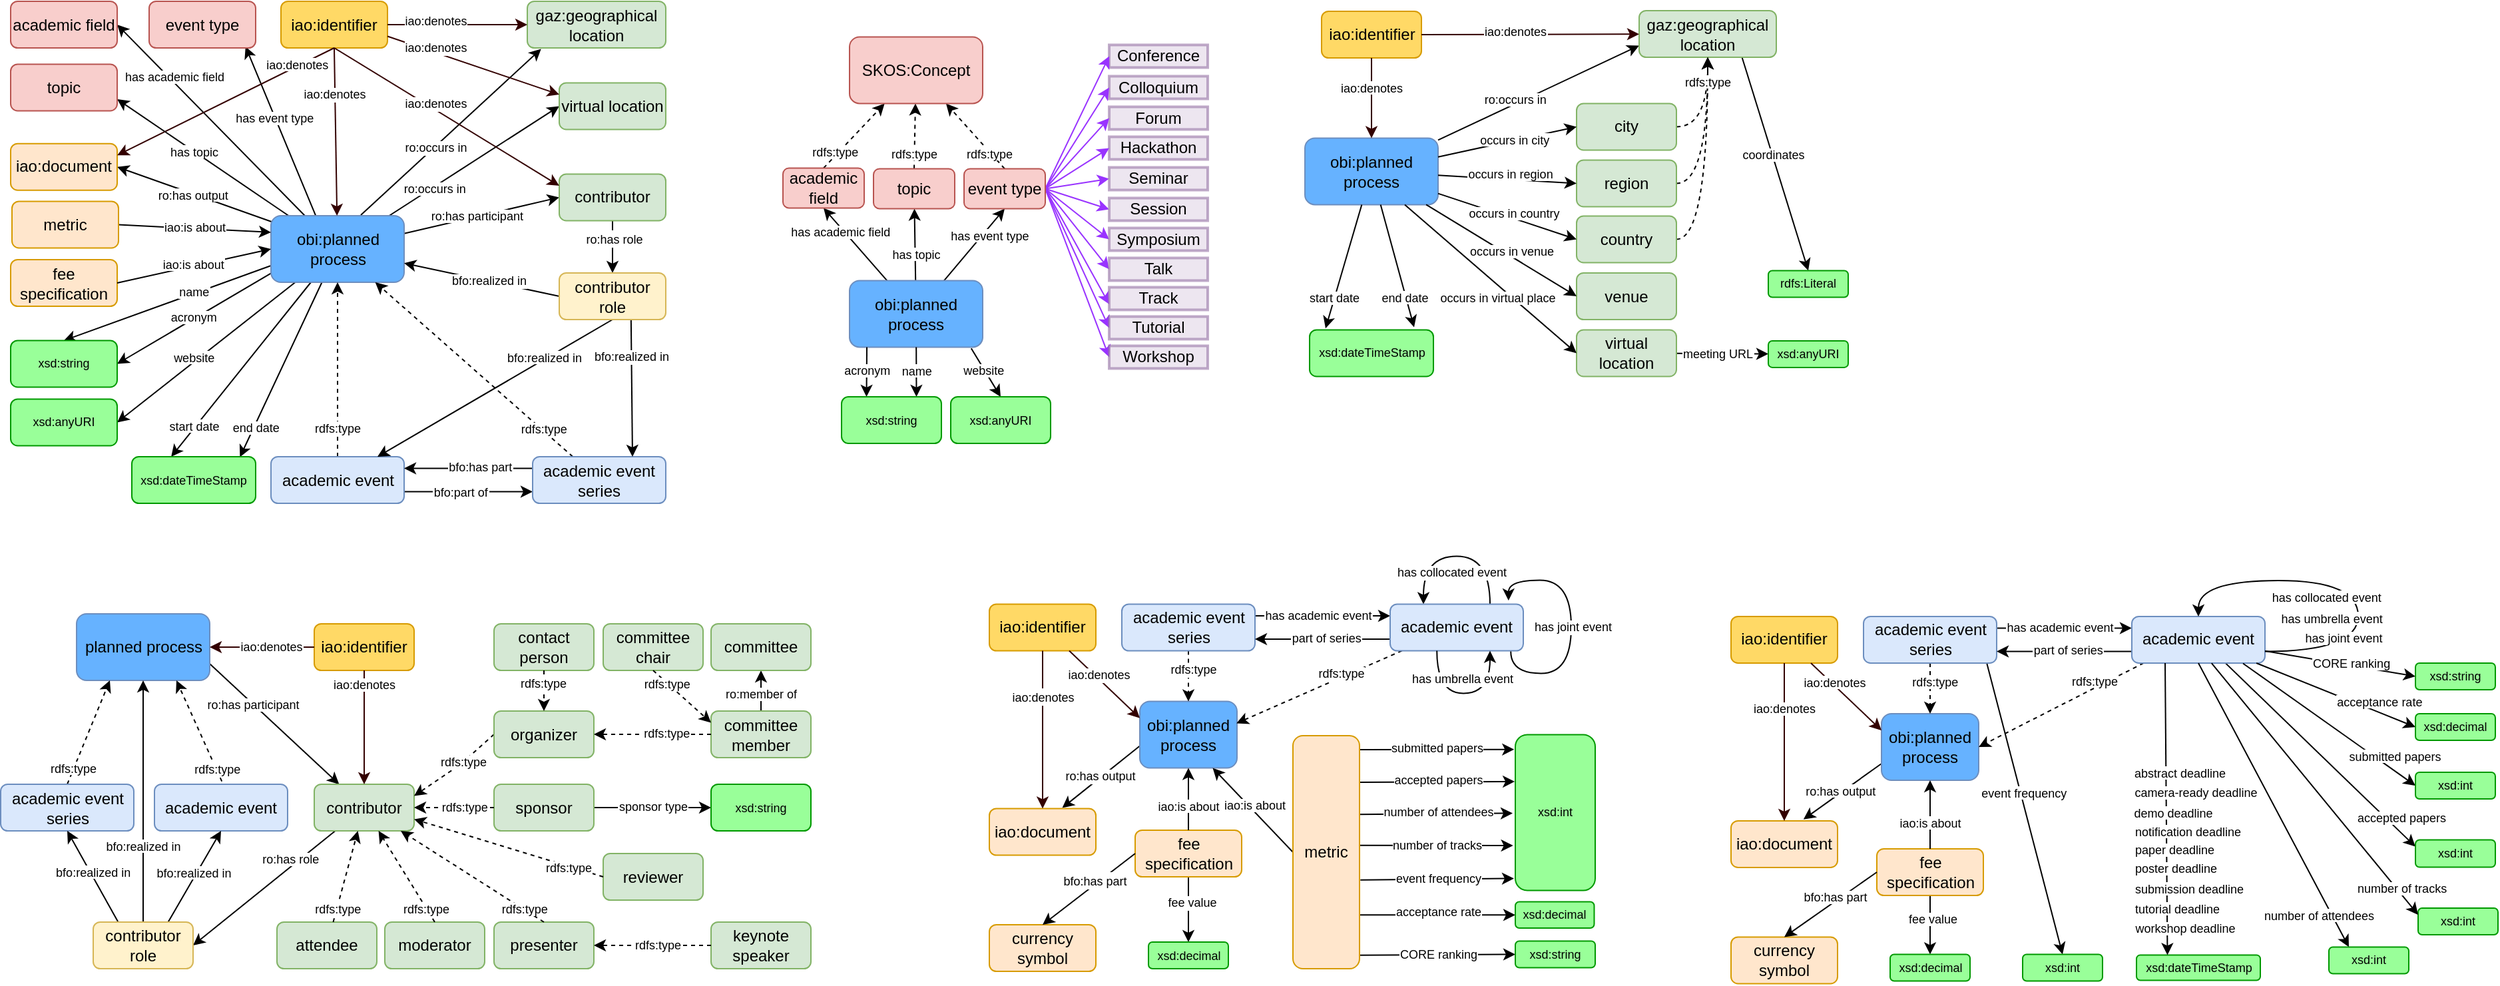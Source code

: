 <mxfile version="14.5.0" type="device"><diagram id="XlcqcISUj7BydUBP5Hp8" name="Page-1"><mxGraphModel dx="981" dy="3833" grid="0" gridSize="10" guides="1" tooltips="1" connect="1" arrows="1" fold="1" page="1" pageScale="1" pageWidth="4681" pageHeight="3300" math="0" shadow="0"><root><mxCell id="0"/><mxCell id="1" parent="0"/><mxCell id="Seql-xmgVKm__3phVRuk-27" style="edgeStyle=none;rounded=0;orthogonalLoop=1;jettySize=auto;html=1;fontSize=9;entryX=0.1;entryY=1.02;entryDx=0;entryDy=0;entryPerimeter=0;exitX=0.675;exitY=-0.009;exitDx=0;exitDy=0;exitPerimeter=0;" parent="1" source="Seql-xmgVKm__3phVRuk-1" target="Seql-xmgVKm__3phVRuk-12" edge="1"><mxGeometry relative="1" as="geometry"/></mxCell><mxCell id="kILNPfROv_s877gm6IUE-121" value="ro:occurs in" style="edgeLabel;html=1;align=center;verticalAlign=middle;resizable=0;points=[];fontSize=9;" parent="Seql-xmgVKm__3phVRuk-27" vertex="1" connectable="0"><mxGeometry x="0.086" relative="1" as="geometry"><mxPoint x="-18.02" y="17.47" as="offset"/></mxGeometry></mxCell><mxCell id="Seql-xmgVKm__3phVRuk-28" style="edgeStyle=none;rounded=0;orthogonalLoop=1;jettySize=auto;html=1;entryX=0;entryY=0.5;entryDx=0;entryDy=0;fontSize=9;" parent="1" source="Seql-xmgVKm__3phVRuk-1" target="Seql-xmgVKm__3phVRuk-4" edge="1"><mxGeometry relative="1" as="geometry"/></mxCell><mxCell id="Seql-xmgVKm__3phVRuk-50" value="ro:has participant" style="edgeLabel;align=center;verticalAlign=middle;resizable=0;points=[];fontSize=9;" parent="Seql-xmgVKm__3phVRuk-28" vertex="1" connectable="0"><mxGeometry x="-0.1" relative="1" as="geometry"><mxPoint x="2.09" y="-1.15" as="offset"/></mxGeometry></mxCell><mxCell id="Seql-xmgVKm__3phVRuk-33" style="edgeStyle=none;rounded=0;orthogonalLoop=1;jettySize=auto;html=1;entryX=1;entryY=0.75;entryDx=0;entryDy=0;" parent="1" source="Seql-xmgVKm__3phVRuk-1" target="Seql-xmgVKm__3phVRuk-9" edge="1"><mxGeometry relative="1" as="geometry"/></mxCell><mxCell id="Seql-xmgVKm__3phVRuk-101" value="has topic" style="edgeLabel;align=center;verticalAlign=middle;resizable=0;points=[];fontSize=9;" parent="Seql-xmgVKm__3phVRuk-33" vertex="1" connectable="0"><mxGeometry x="0.487" y="-1" relative="1" as="geometry"><mxPoint x="24.02" y="17.47" as="offset"/></mxGeometry></mxCell><mxCell id="Seql-xmgVKm__3phVRuk-34" style="edgeStyle=none;rounded=0;orthogonalLoop=1;jettySize=auto;html=1;fontSize=9;entryX=1;entryY=0.5;entryDx=0;entryDy=0;" parent="1" source="Seql-xmgVKm__3phVRuk-1" target="Seql-xmgVKm__3phVRuk-8" edge="1"><mxGeometry relative="1" as="geometry"><mxPoint x="308" y="-3068" as="sourcePoint"/></mxGeometry></mxCell><mxCell id="Seql-xmgVKm__3phVRuk-100" value="has academic field" style="edgeLabel;align=center;verticalAlign=middle;resizable=0;points=[];fontSize=9;" parent="Seql-xmgVKm__3phVRuk-34" vertex="1" connectable="0"><mxGeometry x="0.383" y="2" relative="1" as="geometry"><mxPoint x="0.92" y="-6.97" as="offset"/></mxGeometry></mxCell><mxCell id="Seql-xmgVKm__3phVRuk-35" style="edgeStyle=none;rounded=0;orthogonalLoop=1;jettySize=auto;html=1;fontSize=9;exitX=0.338;exitY=0.009;exitDx=0;exitDy=0;entryX=0.905;entryY=0.971;entryDx=0;entryDy=0;exitPerimeter=0;entryPerimeter=0;" parent="1" source="Seql-xmgVKm__3phVRuk-1" target="Seql-xmgVKm__3phVRuk-7" edge="1"><mxGeometry relative="1" as="geometry"><mxPoint x="302" y="-3050" as="sourcePoint"/></mxGeometry></mxCell><mxCell id="Seql-xmgVKm__3phVRuk-99" value="has event type" style="edgeLabel;align=center;verticalAlign=middle;resizable=0;points=[];fontSize=9;" parent="Seql-xmgVKm__3phVRuk-35" vertex="1" connectable="0"><mxGeometry x="-0.153" y="-1" relative="1" as="geometry"><mxPoint x="-9.65" y="-19.54" as="offset"/></mxGeometry></mxCell><mxCell id="Seql-xmgVKm__3phVRuk-49" style="edgeStyle=none;rounded=0;orthogonalLoop=1;jettySize=auto;html=1;fontSize=9;entryX=0;entryY=0.5;entryDx=0;entryDy=0;" parent="1" source="Seql-xmgVKm__3phVRuk-1" target="Seql-xmgVKm__3phVRuk-48" edge="1"><mxGeometry relative="1" as="geometry"/></mxCell><mxCell id="Seql-xmgVKm__3phVRuk-114" value="ro:occurs in" style="edgeLabel;align=center;verticalAlign=middle;resizable=0;points=[];fontSize=9;" parent="Seql-xmgVKm__3phVRuk-49" vertex="1" connectable="0"><mxGeometry x="-0.254" y="-2" relative="1" as="geometry"><mxPoint x="-14.52" y="8.24" as="offset"/></mxGeometry></mxCell><mxCell id="kILNPfROv_s877gm6IUE-110" style="edgeStyle=none;rounded=0;orthogonalLoop=1;jettySize=auto;html=1;strokeColor=#000000;fontSize=9;entryX=1;entryY=0.5;entryDx=0;entryDy=0;" parent="1" source="Seql-xmgVKm__3phVRuk-1" target="kILNPfROv_s877gm6IUE-108" edge="1"><mxGeometry relative="1" as="geometry"/></mxCell><mxCell id="kILNPfROv_s877gm6IUE-111" value="website" style="edgeLabel;align=center;verticalAlign=middle;resizable=0;points=[];fontSize=9;" parent="kILNPfROv_s877gm6IUE-110" vertex="1" connectable="0"><mxGeometry x="-0.085" y="-1" relative="1" as="geometry"><mxPoint x="-14.24" y="8.72" as="offset"/></mxGeometry></mxCell><mxCell id="kILNPfROv_s877gm6IUE-112" style="edgeStyle=none;rounded=0;orthogonalLoop=1;jettySize=auto;html=1;exitX=0;exitY=0.75;exitDx=0;exitDy=0;entryX=0.5;entryY=0;entryDx=0;entryDy=0;strokeColor=#000000;fontSize=9;" parent="1" source="Seql-xmgVKm__3phVRuk-1" target="kILNPfROv_s877gm6IUE-109" edge="1"><mxGeometry relative="1" as="geometry"/></mxCell><mxCell id="kILNPfROv_s877gm6IUE-113" value="name" style="edgeLabel;align=center;verticalAlign=middle;resizable=0;points=[];fontSize=9;" parent="kILNPfROv_s877gm6IUE-112" vertex="1" connectable="0"><mxGeometry x="0.544" y="-3" relative="1" as="geometry"><mxPoint x="63.03" y="-21.08" as="offset"/></mxGeometry></mxCell><mxCell id="kILNPfROv_s877gm6IUE-114" style="edgeStyle=none;rounded=0;orthogonalLoop=1;jettySize=auto;html=1;strokeColor=#000000;fontSize=9;entryX=1;entryY=0.5;entryDx=0;entryDy=0;exitX=0.018;exitY=0.843;exitDx=0;exitDy=0;exitPerimeter=0;" parent="1" source="Seql-xmgVKm__3phVRuk-1" target="kILNPfROv_s877gm6IUE-109" edge="1"><mxGeometry relative="1" as="geometry"><mxPoint x="115" y="-2959" as="targetPoint"/></mxGeometry></mxCell><mxCell id="kILNPfROv_s877gm6IUE-115" value="acronym" style="edgeLabel;align=center;verticalAlign=middle;resizable=0;points=[];fontSize=9;" parent="kILNPfROv_s877gm6IUE-114" vertex="1" connectable="0"><mxGeometry x="0.512" relative="1" as="geometry"><mxPoint x="28.83" y="-18.62" as="offset"/></mxGeometry></mxCell><mxCell id="kILNPfROv_s877gm6IUE-117" style="edgeStyle=none;rounded=0;orthogonalLoop=1;jettySize=auto;html=1;strokeColor=#000000;fontSize=9;entryX=0.318;entryY=0;entryDx=0;entryDy=0;entryPerimeter=0;" parent="1" source="Seql-xmgVKm__3phVRuk-1" target="kILNPfROv_s877gm6IUE-116" edge="1"><mxGeometry relative="1" as="geometry"><mxPoint x="299" y="-3015" as="sourcePoint"/></mxGeometry></mxCell><mxCell id="kILNPfROv_s877gm6IUE-120" value="start date" style="edgeLabel;align=center;verticalAlign=middle;resizable=0;points=[];fontSize=9;" parent="kILNPfROv_s877gm6IUE-117" vertex="1" connectable="0"><mxGeometry x="0.462" y="-2" relative="1" as="geometry"><mxPoint x="-9.62" y="13.35" as="offset"/></mxGeometry></mxCell><mxCell id="kILNPfROv_s877gm6IUE-118" style="edgeStyle=none;rounded=0;orthogonalLoop=1;jettySize=auto;html=1;entryX=0.873;entryY=0.008;entryDx=0;entryDy=0;strokeColor=#000000;fontSize=9;entryPerimeter=0;" parent="1" source="Seql-xmgVKm__3phVRuk-1" target="kILNPfROv_s877gm6IUE-116" edge="1"><mxGeometry relative="1" as="geometry"/></mxCell><mxCell id="kILNPfROv_s877gm6IUE-119" value="end date" style="edgeLabel;align=center;verticalAlign=middle;resizable=0;points=[];fontSize=9;" parent="kILNPfROv_s877gm6IUE-118" vertex="1" connectable="0"><mxGeometry x="0.463" relative="1" as="geometry"><mxPoint x="-4.67" y="12.86" as="offset"/></mxGeometry></mxCell><mxCell id="kILNPfROv_s877gm6IUE-238" style="edgeStyle=none;rounded=0;orthogonalLoop=1;jettySize=auto;html=1;exitX=0.018;exitY=0.1;exitDx=0;exitDy=0;entryX=1;entryY=0.5;entryDx=0;entryDy=0;strokeColor=#000000;fontSize=9;exitPerimeter=0;" parent="1" source="Seql-xmgVKm__3phVRuk-1" target="kILNPfROv_s877gm6IUE-237" edge="1"><mxGeometry relative="1" as="geometry"/></mxCell><mxCell id="kILNPfROv_s877gm6IUE-240" value="ro:has output" style="edgeLabel;align=center;verticalAlign=middle;resizable=0;points=[];fontSize=9;" parent="kILNPfROv_s877gm6IUE-238" vertex="1" connectable="0"><mxGeometry x="0.164" relative="1" as="geometry"><mxPoint x="7.91" y="3.44" as="offset"/></mxGeometry></mxCell><mxCell id="Seql-xmgVKm__3phVRuk-1" value="obi:planned process" style="rounded=1;whiteSpace=wrap;strokeColor=#6c8ebf;fillColor=#66B2FF;" parent="1" vertex="1"><mxGeometry x="273.5" y="-3055" width="100" height="50" as="geometry"/></mxCell><mxCell id="Seql-xmgVKm__3phVRuk-16" style="rounded=0;orthogonalLoop=1;jettySize=auto;html=1;dashed=1;" parent="1" source="Seql-xmgVKm__3phVRuk-2" target="Seql-xmgVKm__3phVRuk-1" edge="1"><mxGeometry relative="1" as="geometry"/></mxCell><mxCell id="kILNPfROv_s877gm6IUE-101" value="rdfs:type" style="edgeLabel;align=center;verticalAlign=middle;resizable=0;points=[];fontSize=9;" parent="Seql-xmgVKm__3phVRuk-16" vertex="1" connectable="0"><mxGeometry x="0.146" y="-1" relative="1" as="geometry"><mxPoint x="-1" y="53.24" as="offset"/></mxGeometry></mxCell><mxCell id="kILNPfROv_s877gm6IUE-81" style="edgeStyle=none;rounded=0;orthogonalLoop=1;jettySize=auto;html=1;exitX=1;exitY=0.75;exitDx=0;exitDy=0;entryX=0;entryY=0.75;entryDx=0;entryDy=0;fontSize=9;" parent="1" source="Seql-xmgVKm__3phVRuk-2" target="Seql-xmgVKm__3phVRuk-3" edge="1"><mxGeometry relative="1" as="geometry"/></mxCell><mxCell id="kILNPfROv_s877gm6IUE-82" value="bfo:part of " style="edgeLabel;align=center;verticalAlign=middle;resizable=0;points=[];fontSize=9;" parent="kILNPfROv_s877gm6IUE-81" vertex="1" connectable="0"><mxGeometry x="0.184" y="2" relative="1" as="geometry"><mxPoint x="-14.64" y="1.75" as="offset"/></mxGeometry></mxCell><mxCell id="Seql-xmgVKm__3phVRuk-2" value="academic event" style="rounded=1;whiteSpace=wrap;fillColor=#dae8fc;strokeColor=#6c8ebf;" parent="1" vertex="1"><mxGeometry x="273.5" y="-2874" width="100" height="35" as="geometry"/></mxCell><mxCell id="Seql-xmgVKm__3phVRuk-17" style="edgeStyle=none;rounded=0;orthogonalLoop=1;jettySize=auto;html=1;dashed=1;" parent="1" source="Seql-xmgVKm__3phVRuk-3" target="Seql-xmgVKm__3phVRuk-1" edge="1"><mxGeometry relative="1" as="geometry"><mxPoint x="321" y="-3001" as="targetPoint"/></mxGeometry></mxCell><mxCell id="kILNPfROv_s877gm6IUE-102" value="rdfs:type" style="edgeLabel;align=center;verticalAlign=middle;resizable=0;points=[];fontSize=9;" parent="Seql-xmgVKm__3phVRuk-17" vertex="1" connectable="0"><mxGeometry x="-0.168" y="-2" relative="1" as="geometry"><mxPoint x="38.75" y="35.03" as="offset"/></mxGeometry></mxCell><mxCell id="kILNPfROv_s877gm6IUE-83" style="edgeStyle=none;rounded=0;orthogonalLoop=1;jettySize=auto;html=1;exitX=0;exitY=0.25;exitDx=0;exitDy=0;entryX=1;entryY=0.25;entryDx=0;entryDy=0;strokeColor=#000000;fontSize=9;" parent="1" source="Seql-xmgVKm__3phVRuk-3" target="Seql-xmgVKm__3phVRuk-2" edge="1"><mxGeometry relative="1" as="geometry"/></mxCell><mxCell id="kILNPfROv_s877gm6IUE-84" value="bfo:has part" style="edgeLabel;align=center;verticalAlign=middle;resizable=0;points=[];fontSize=9;" parent="kILNPfROv_s877gm6IUE-83" vertex="1" connectable="0"><mxGeometry x="-0.254" y="2" relative="1" as="geometry"><mxPoint x="-3.36" y="-3.75" as="offset"/></mxGeometry></mxCell><mxCell id="Seql-xmgVKm__3phVRuk-3" value="academic event series" style="rounded=1;whiteSpace=wrap;fillColor=#dae8fc;strokeColor=#6c8ebf;" parent="1" vertex="1"><mxGeometry x="470" y="-2874" width="100" height="35" as="geometry"/></mxCell><mxCell id="Seql-xmgVKm__3phVRuk-21" value="" style="edgeStyle=none;rounded=0;orthogonalLoop=1;jettySize=auto;html=1;exitX=0.5;exitY=1;exitDx=0;exitDy=0;fontSize=9;" parent="1" source="Seql-xmgVKm__3phVRuk-4" target="Seql-xmgVKm__3phVRuk-5" edge="1"><mxGeometry x="-0.405" y="37" relative="1" as="geometry"><mxPoint as="offset"/></mxGeometry></mxCell><mxCell id="kILNPfROv_s877gm6IUE-88" value="&lt;font style=&quot;font-size: 9px&quot;&gt;ro:has role&lt;/font&gt;" style="edgeLabel;html=1;align=center;verticalAlign=middle;resizable=0;points=[];" parent="Seql-xmgVKm__3phVRuk-21" vertex="1" connectable="0"><mxGeometry x="-0.336" y="1" relative="1" as="geometry"><mxPoint as="offset"/></mxGeometry></mxCell><mxCell id="Seql-xmgVKm__3phVRuk-4" value="contributor" style="rounded=1;whiteSpace=wrap;fillColor=#d5e8d4;strokeColor=#82b366;" parent="1" vertex="1"><mxGeometry x="490" y="-3086.27" width="80" height="35" as="geometry"/></mxCell><mxCell id="Seql-xmgVKm__3phVRuk-18" style="edgeStyle=none;rounded=0;orthogonalLoop=1;jettySize=auto;html=1;exitX=0.674;exitY=0.988;exitDx=0;exitDy=0;fontSize=9;entryX=0.75;entryY=0;entryDx=0;entryDy=0;exitPerimeter=0;" parent="1" source="Seql-xmgVKm__3phVRuk-5" target="Seql-xmgVKm__3phVRuk-3" edge="1"><mxGeometry relative="1" as="geometry"/></mxCell><mxCell id="kILNPfROv_s877gm6IUE-425" value="bfo:realized in" style="edgeLabel;html=1;align=center;verticalAlign=middle;resizable=0;points=[];fontSize=9;" parent="Seql-xmgVKm__3phVRuk-18" vertex="1" connectable="0"><mxGeometry x="-0.243" y="1" relative="1" as="geometry"><mxPoint x="-1.33" y="-10.39" as="offset"/></mxGeometry></mxCell><mxCell id="Seql-xmgVKm__3phVRuk-19" style="edgeStyle=none;rounded=0;orthogonalLoop=1;jettySize=auto;html=1;exitX=0;exitY=0.5;exitDx=0;exitDy=0;fontSize=9;" parent="1" source="Seql-xmgVKm__3phVRuk-5" target="Seql-xmgVKm__3phVRuk-1" edge="1"><mxGeometry relative="1" as="geometry"><mxPoint x="433" y="-2948" as="sourcePoint"/></mxGeometry></mxCell><mxCell id="kILNPfROv_s877gm6IUE-424" value="bfo:realized in" style="edgeLabel;html=1;align=center;verticalAlign=middle;resizable=0;points=[];fontSize=9;" parent="Seql-xmgVKm__3phVRuk-19" vertex="1" connectable="0"><mxGeometry x="-0.195" y="-1" relative="1" as="geometry"><mxPoint x="-6.17" y="-0.76" as="offset"/></mxGeometry></mxCell><mxCell id="Seql-xmgVKm__3phVRuk-20" style="edgeStyle=none;rounded=0;orthogonalLoop=1;jettySize=auto;html=1;exitX=0.5;exitY=1;exitDx=0;exitDy=0;fontSize=9;" parent="1" source="Seql-xmgVKm__3phVRuk-5" target="Seql-xmgVKm__3phVRuk-2" edge="1"><mxGeometry relative="1" as="geometry"/></mxCell><mxCell id="Seql-xmgVKm__3phVRuk-52" value="bfo:realized in" style="edgeLabel;align=center;verticalAlign=middle;resizable=0;points=[];fontSize=9;" parent="Seql-xmgVKm__3phVRuk-20" vertex="1" connectable="0"><mxGeometry x="-0.083" relative="1" as="geometry"><mxPoint x="29.52" y="-19.05" as="offset"/></mxGeometry></mxCell><mxCell id="Seql-xmgVKm__3phVRuk-5" value="contributor role" style="rounded=1;whiteSpace=wrap;fillColor=#fff2cc;strokeColor=#d6b656;" parent="1" vertex="1"><mxGeometry x="490" y="-3012" width="80" height="35" as="geometry"/></mxCell><mxCell id="Seql-xmgVKm__3phVRuk-6" value="fee specification" style="rounded=1;whiteSpace=wrap;fillColor=#ffe6cc;strokeColor=#d79b00;" parent="1" vertex="1"><mxGeometry x="78" y="-3022" width="80" height="35" as="geometry"/></mxCell><mxCell id="Seql-xmgVKm__3phVRuk-7" value="event type" style="rounded=1;whiteSpace=wrap;fillColor=#f8cecc;strokeColor=#b85450;" parent="1" vertex="1"><mxGeometry x="182" y="-3216" width="80" height="35" as="geometry"/></mxCell><mxCell id="Seql-xmgVKm__3phVRuk-8" value="academic field" style="rounded=1;whiteSpace=wrap;fillColor=#f8cecc;strokeColor=#b85450;" parent="1" vertex="1"><mxGeometry x="78" y="-3216" width="80" height="35" as="geometry"/></mxCell><mxCell id="Seql-xmgVKm__3phVRuk-9" value="topic" style="rounded=1;whiteSpace=wrap;fillColor=#f8cecc;strokeColor=#b85450;" parent="1" vertex="1"><mxGeometry x="78" y="-3168.77" width="80" height="35" as="geometry"/></mxCell><mxCell id="Seql-xmgVKm__3phVRuk-84" style="edgeStyle=none;rounded=0;orthogonalLoop=1;jettySize=auto;html=1;entryX=0;entryY=0.25;entryDx=0;entryDy=0;exitX=1;exitY=0.5;exitDx=0;exitDy=0;" parent="1" source="Seql-xmgVKm__3phVRuk-10" target="Seql-xmgVKm__3phVRuk-1" edge="1"><mxGeometry relative="1" as="geometry"/></mxCell><mxCell id="kILNPfROv_s877gm6IUE-427" value="iao:is about" style="edgeLabel;html=1;align=center;verticalAlign=middle;resizable=0;points=[];fontSize=9;" parent="Seql-xmgVKm__3phVRuk-84" vertex="1" connectable="0"><mxGeometry x="-0.24" relative="1" as="geometry"><mxPoint x="13.22" y="0.32" as="offset"/></mxGeometry></mxCell><mxCell id="Seql-xmgVKm__3phVRuk-10" value="metric" style="rounded=1;whiteSpace=wrap;fillColor=#ffe6cc;strokeColor=#d79b00;" parent="1" vertex="1"><mxGeometry x="79" y="-3065.77" width="80" height="35" as="geometry"/></mxCell><mxCell id="Seql-xmgVKm__3phVRuk-11" value="iao:identifier" style="rounded=1;whiteSpace=wrap;strokeColor=#d79b00;fillColor=#FFD966;" parent="1" vertex="1"><mxGeometry x="281" y="-3216" width="80" height="35" as="geometry"/></mxCell><mxCell id="Seql-xmgVKm__3phVRuk-12" value="gaz:geographical location" style="rounded=1;fillColor=#d5e8d4;strokeColor=#82b366;whiteSpace=wrap;" parent="1" vertex="1"><mxGeometry x="466" y="-3216" width="104" height="35" as="geometry"/></mxCell><mxCell id="Seql-xmgVKm__3phVRuk-48" value="virtual location" style="rounded=1;whiteSpace=wrap;fillColor=#d5e8d4;strokeColor=#82b366;" parent="1" vertex="1"><mxGeometry x="490" y="-3154.77" width="80" height="35" as="geometry"/></mxCell><mxCell id="Seql-xmgVKm__3phVRuk-55" style="edgeStyle=none;rounded=0;orthogonalLoop=1;jettySize=auto;html=1;exitX=0.5;exitY=1;exitDx=0;exitDy=0;fillColor=#fff2cc;entryX=0;entryY=0.25;entryDx=0;entryDy=0;fontSize=9;strokeColor=#330000;" parent="1" source="Seql-xmgVKm__3phVRuk-11" target="Seql-xmgVKm__3phVRuk-4" edge="1"><mxGeometry relative="1" as="geometry"><mxPoint x="428" y="-3276" as="sourcePoint"/><mxPoint x="384.37" y="-3249" as="targetPoint"/></mxGeometry></mxCell><mxCell id="kILNPfROv_s877gm6IUE-421" value="iao:denotes" style="edgeLabel;html=1;align=center;verticalAlign=middle;resizable=0;points=[];fontSize=9;" parent="Seql-xmgVKm__3phVRuk-55" vertex="1" connectable="0"><mxGeometry x="-0.292" relative="1" as="geometry"><mxPoint x="15.8" y="5.18" as="offset"/></mxGeometry></mxCell><mxCell id="Seql-xmgVKm__3phVRuk-57" style="edgeStyle=none;rounded=0;orthogonalLoop=1;jettySize=auto;html=1;entryX=0;entryY=0.5;entryDx=0;entryDy=0;fillColor=#fff2cc;exitX=1;exitY=0.5;exitDx=0;exitDy=0;fontSize=9;strokeColor=#330000;" parent="1" source="Seql-xmgVKm__3phVRuk-11" target="Seql-xmgVKm__3phVRuk-12" edge="1"><mxGeometry relative="1" as="geometry"><mxPoint x="447" y="-3303" as="sourcePoint"/><mxPoint x="588.744" y="-3122" as="targetPoint"/></mxGeometry></mxCell><mxCell id="kILNPfROv_s877gm6IUE-423" value="iao:denotes" style="edgeLabel;html=1;align=center;verticalAlign=middle;resizable=0;points=[];fontSize=9;" parent="Seql-xmgVKm__3phVRuk-57" vertex="1" connectable="0"><mxGeometry x="-0.219" y="1" relative="1" as="geometry"><mxPoint x="-5.45" y="-1.5" as="offset"/></mxGeometry></mxCell><mxCell id="Seql-xmgVKm__3phVRuk-64" style="edgeStyle=none;rounded=0;orthogonalLoop=1;jettySize=auto;html=1;exitX=0.5;exitY=1;exitDx=0;exitDy=0;fillColor=#fff2cc;fontSize=9;strokeColor=#330000;" parent="1" source="Seql-xmgVKm__3phVRuk-11" target="Seql-xmgVKm__3phVRuk-1" edge="1"><mxGeometry relative="1" as="geometry"><mxPoint x="413.0" y="-3249" as="sourcePoint"/><mxPoint x="405" y="-3206" as="targetPoint"/></mxGeometry></mxCell><mxCell id="kILNPfROv_s877gm6IUE-420" value="iao:denotes" style="edgeLabel;html=1;align=center;verticalAlign=middle;resizable=0;points=[];fontSize=9;" parent="Seql-xmgVKm__3phVRuk-64" vertex="1" connectable="0"><mxGeometry x="-0.518" relative="1" as="geometry"><mxPoint x="-0.5" y="4.53" as="offset"/></mxGeometry></mxCell><mxCell id="Seql-xmgVKm__3phVRuk-83" style="edgeStyle=none;rounded=0;orthogonalLoop=1;jettySize=auto;html=1;entryX=0;entryY=0.5;entryDx=0;entryDy=0;exitX=1;exitY=0.5;exitDx=0;exitDy=0;" parent="1" source="Seql-xmgVKm__3phVRuk-6" target="Seql-xmgVKm__3phVRuk-1" edge="1"><mxGeometry relative="1" as="geometry"><mxPoint x="77.0" y="-3065.441" as="sourcePoint"/><mxPoint x="239" y="-3067.55" as="targetPoint"/></mxGeometry></mxCell><mxCell id="kILNPfROv_s877gm6IUE-90" value="iao:is about" style="edgeLabel;align=center;verticalAlign=middle;resizable=0;points=[];fontSize=9;" parent="Seql-xmgVKm__3phVRuk-83" vertex="1" connectable="0"><mxGeometry x="-0.44" y="-1" relative="1" as="geometry"><mxPoint x="24.73" y="-8.29" as="offset"/></mxGeometry></mxCell><mxCell id="kILNPfROv_s877gm6IUE-3" style="edgeStyle=none;rounded=0;orthogonalLoop=1;jettySize=auto;html=1;exitX=1;exitY=0.75;exitDx=0;exitDy=0;" parent="1" source="kILNPfROv_s877gm6IUE-14" target="kILNPfROv_s877gm6IUE-20" edge="1"><mxGeometry relative="1" as="geometry"/></mxCell><mxCell id="kILNPfROv_s877gm6IUE-4" value="ro:has participant" style="edgeLabel;align=center;verticalAlign=middle;resizable=0;points=[];fontSize=9;" parent="kILNPfROv_s877gm6IUE-3" vertex="1" connectable="0"><mxGeometry x="-0.1" relative="1" as="geometry"><mxPoint x="-11.41" y="-10.39" as="offset"/></mxGeometry></mxCell><mxCell id="kILNPfROv_s877gm6IUE-14" value="planned process" style="rounded=1;whiteSpace=wrap;strokeColor=#6c8ebf;fillColor=#66B2FF;" parent="1" vertex="1"><mxGeometry x="127.5" y="-2756" width="100" height="50" as="geometry"/></mxCell><mxCell id="kILNPfROv_s877gm6IUE-15" style="rounded=0;orthogonalLoop=1;jettySize=auto;html=1;entryX=0.75;entryY=1;entryDx=0;entryDy=0;dashed=1;exitX=0.506;exitY=-0.063;exitDx=0;exitDy=0;exitPerimeter=0;" parent="1" source="kILNPfROv_s877gm6IUE-16" target="kILNPfROv_s877gm6IUE-14" edge="1"><mxGeometry relative="1" as="geometry"/></mxCell><mxCell id="kILNPfROv_s877gm6IUE-258" value="rdfs:type" style="edgeLabel;align=center;verticalAlign=middle;resizable=0;points=[];fontSize=9;" parent="kILNPfROv_s877gm6IUE-15" vertex="1" connectable="0"><mxGeometry x="-0.224" relative="1" as="geometry"><mxPoint x="9.69" y="19.49" as="offset"/></mxGeometry></mxCell><mxCell id="kILNPfROv_s877gm6IUE-16" value="academic event" style="rounded=1;whiteSpace=wrap;fillColor=#dae8fc;strokeColor=#6c8ebf;" parent="1" vertex="1"><mxGeometry x="186" y="-2628" width="100" height="35" as="geometry"/></mxCell><mxCell id="kILNPfROv_s877gm6IUE-17" style="rounded=0;orthogonalLoop=1;jettySize=auto;html=1;entryX=0.25;entryY=1;entryDx=0;entryDy=0;dashed=1;exitX=0.5;exitY=0;exitDx=0;exitDy=0;" parent="1" source="kILNPfROv_s877gm6IUE-18" target="kILNPfROv_s877gm6IUE-14" edge="1"><mxGeometry relative="1" as="geometry"><mxPoint x="273.5" y="-2555" as="targetPoint"/></mxGeometry></mxCell><mxCell id="kILNPfROv_s877gm6IUE-257" value="rdfs:type" style="edgeLabel;align=center;verticalAlign=middle;resizable=0;points=[];fontSize=9;" parent="kILNPfROv_s877gm6IUE-17" vertex="1" connectable="0"><mxGeometry x="-0.23" relative="1" as="geometry"><mxPoint x="-7.79" y="17.71" as="offset"/></mxGeometry></mxCell><mxCell id="kILNPfROv_s877gm6IUE-18" value="academic event series" style="rounded=1;whiteSpace=wrap;fillColor=#dae8fc;strokeColor=#6c8ebf;" parent="1" vertex="1"><mxGeometry x="70.5" y="-2628" width="100" height="35" as="geometry"/></mxCell><mxCell id="kILNPfROv_s877gm6IUE-19" value="" style="edgeStyle=none;rounded=0;orthogonalLoop=1;jettySize=auto;entryX=1;entryY=0.5;entryDx=0;entryDy=0;fontSize=9;" parent="1" source="kILNPfROv_s877gm6IUE-20" target="kILNPfROv_s877gm6IUE-27" edge="1"><mxGeometry x="0.021" y="-1" relative="1" as="geometry"><mxPoint as="offset"/></mxGeometry></mxCell><mxCell id="kILNPfROv_s877gm6IUE-263" value="ro:has role" style="edgeLabel;align=center;verticalAlign=middle;resizable=0;points=[];fontSize=9;" parent="kILNPfROv_s877gm6IUE-19" vertex="1" connectable="0"><mxGeometry x="-0.11" relative="1" as="geometry"><mxPoint x="13.84" y="-17.35" as="offset"/></mxGeometry></mxCell><mxCell id="kILNPfROv_s877gm6IUE-20" value="contributor" style="rounded=1;whiteSpace=wrap;fillColor=#d5e8d4;strokeColor=#82b366;" parent="1" vertex="1"><mxGeometry x="306" y="-2628" width="75" height="35" as="geometry"/></mxCell><mxCell id="kILNPfROv_s877gm6IUE-21" style="edgeStyle=none;rounded=0;orthogonalLoop=1;jettySize=auto;html=1;exitX=0.25;exitY=0;exitDx=0;exitDy=0;entryX=0.5;entryY=1;entryDx=0;entryDy=0;" parent="1" source="kILNPfROv_s877gm6IUE-27" target="kILNPfROv_s877gm6IUE-18" edge="1"><mxGeometry relative="1" as="geometry"/></mxCell><mxCell id="kILNPfROv_s877gm6IUE-22" value="bfo:realized in" style="edgeLabel;align=center;verticalAlign=middle;resizable=0;points=[];fontSize=9;" parent="kILNPfROv_s877gm6IUE-21" vertex="1" connectable="0"><mxGeometry x="0.206" y="-2" relative="1" as="geometry"><mxPoint x="2.49" y="4.64" as="offset"/></mxGeometry></mxCell><mxCell id="kILNPfROv_s877gm6IUE-23" style="edgeStyle=none;rounded=0;orthogonalLoop=1;jettySize=auto;html=1;" parent="1" source="kILNPfROv_s877gm6IUE-27" target="kILNPfROv_s877gm6IUE-14" edge="1"><mxGeometry relative="1" as="geometry"><mxPoint x="385.5" y="-2502" as="sourcePoint"/></mxGeometry></mxCell><mxCell id="kILNPfROv_s877gm6IUE-261" value="bfo:realized in" style="edgeLabel;align=center;verticalAlign=middle;resizable=0;points=[];fontSize=9;" parent="kILNPfROv_s877gm6IUE-23" vertex="1" connectable="0"><mxGeometry x="-0.405" y="-1" relative="1" as="geometry"><mxPoint x="-1" y="-3.36" as="offset"/></mxGeometry></mxCell><mxCell id="kILNPfROv_s877gm6IUE-25" style="edgeStyle=none;rounded=0;orthogonalLoop=1;jettySize=auto;html=1;exitX=0.75;exitY=0;exitDx=0;exitDy=0;entryX=0.5;entryY=1;entryDx=0;entryDy=0;" parent="1" source="kILNPfROv_s877gm6IUE-27" target="kILNPfROv_s877gm6IUE-16" edge="1"><mxGeometry relative="1" as="geometry"/></mxCell><mxCell id="kILNPfROv_s877gm6IUE-262" value="bfo:realized in" style="edgeLabel;align=center;verticalAlign=middle;resizable=0;points=[];fontSize=9;" parent="kILNPfROv_s877gm6IUE-25" vertex="1" connectable="0"><mxGeometry x="-0.253" relative="1" as="geometry"><mxPoint x="4.43" y="-11.96" as="offset"/></mxGeometry></mxCell><mxCell id="kILNPfROv_s877gm6IUE-27" value="contributor role" style="rounded=1;whiteSpace=wrap;fillColor=#fff2cc;strokeColor=#d6b656;" parent="1" vertex="1"><mxGeometry x="140" y="-2524.5" width="75" height="35" as="geometry"/></mxCell><mxCell id="kILNPfROv_s877gm6IUE-37" value="iao:identifier" style="rounded=1;whiteSpace=wrap;strokeColor=#d79b00;fillColor=#FFD966;" parent="1" vertex="1"><mxGeometry x="306" y="-2748.5" width="75" height="35" as="geometry"/></mxCell><mxCell id="kILNPfROv_s877gm6IUE-40" value="presenter" style="rounded=1;whiteSpace=wrap;fillColor=#d5e8d4;strokeColor=#82b366;" parent="1" vertex="1"><mxGeometry x="441" y="-2524.5" width="75" height="35" as="geometry"/></mxCell><mxCell id="kILNPfROv_s877gm6IUE-41" style="rounded=0;orthogonalLoop=1;jettySize=auto;html=1;dashed=1;exitX=0;exitY=0.5;exitDx=0;exitDy=0;entryX=1;entryY=0.25;entryDx=0;entryDy=0;" parent="1" source="kILNPfROv_s877gm6IUE-44" target="kILNPfROv_s877gm6IUE-20" edge="1"><mxGeometry relative="1" as="geometry"><mxPoint x="450.5" y="-2673" as="targetPoint"/><mxPoint x="387.5" y="-2445" as="sourcePoint"/><Array as="points"><mxPoint x="416" y="-2643"/></Array></mxGeometry></mxCell><mxCell id="kILNPfROv_s877gm6IUE-270" value="rdfs:type" style="edgeLabel;align=center;verticalAlign=middle;resizable=0;points=[];fontSize=9;" parent="kILNPfROv_s877gm6IUE-41" vertex="1" connectable="0"><mxGeometry x="0.325" relative="1" as="geometry"><mxPoint x="15.94" y="-11.71" as="offset"/></mxGeometry></mxCell><mxCell id="kILNPfROv_s877gm6IUE-42" style="rounded=0;orthogonalLoop=1;jettySize=auto;html=1;dashed=1;exitX=0.5;exitY=0;exitDx=0;exitDy=0;" parent="1" source="kILNPfROv_s877gm6IUE-40" target="kILNPfROv_s877gm6IUE-20" edge="1"><mxGeometry relative="1" as="geometry"><mxPoint x="588.5" y="-2684" as="targetPoint"/><mxPoint x="667.5" y="-2788" as="sourcePoint"/></mxGeometry></mxCell><mxCell id="kILNPfROv_s877gm6IUE-273" value="rdfs:type" style="edgeLabel;align=center;verticalAlign=middle;resizable=0;points=[];fontSize=9;" parent="kILNPfROv_s877gm6IUE-42" vertex="1" connectable="0"><mxGeometry x="-0.313" relative="1" as="geometry"><mxPoint x="22.45" y="13.54" as="offset"/></mxGeometry></mxCell><mxCell id="kILNPfROv_s877gm6IUE-44" value="organizer" style="rounded=1;whiteSpace=wrap;html=1;fillColor=#d5e8d4;strokeColor=#82b366;" parent="1" vertex="1"><mxGeometry x="441" y="-2683" width="75" height="35" as="geometry"/></mxCell><mxCell id="kILNPfROv_s877gm6IUE-46" style="edgeStyle=none;rounded=0;orthogonalLoop=1;jettySize=auto;html=1;fillColor=#fff2cc;strokeColor=#330000;" parent="1" source="kILNPfROv_s877gm6IUE-37" target="kILNPfROv_s877gm6IUE-20" edge="1"><mxGeometry relative="1" as="geometry"><mxPoint x="380.5" y="-2830" as="sourcePoint"/><mxPoint x="336.87" y="-2803" as="targetPoint"/></mxGeometry></mxCell><mxCell id="kILNPfROv_s877gm6IUE-247" value="iao:denotes" style="edgeLabel;align=center;verticalAlign=middle;resizable=0;points=[];fontSize=9;" parent="kILNPfROv_s877gm6IUE-46" vertex="1" connectable="0"><mxGeometry x="-0.395" y="1" relative="1" as="geometry"><mxPoint x="-1" y="-15.71" as="offset"/></mxGeometry></mxCell><mxCell id="kILNPfROv_s877gm6IUE-50" style="edgeStyle=none;rounded=0;orthogonalLoop=1;jettySize=auto;html=1;fillColor=#fff2cc;entryX=1;entryY=0.5;entryDx=0;entryDy=0;strokeColor=#330000;" parent="1" source="kILNPfROv_s877gm6IUE-37" target="kILNPfROv_s877gm6IUE-14" edge="1"><mxGeometry relative="1" as="geometry"><mxPoint x="365.5" y="-2803" as="sourcePoint"/><mxPoint x="357.5" y="-2760" as="targetPoint"/></mxGeometry></mxCell><mxCell id="kILNPfROv_s877gm6IUE-248" value="iao:denotes" style="edgeLabel;align=center;verticalAlign=middle;resizable=0;points=[];fontSize=9;" parent="kILNPfROv_s877gm6IUE-50" vertex="1" connectable="0"><mxGeometry x="-0.372" y="-1" relative="1" as="geometry"><mxPoint x="-7.74" as="offset"/></mxGeometry></mxCell><mxCell id="kILNPfROv_s877gm6IUE-265" style="edgeStyle=none;rounded=0;orthogonalLoop=1;jettySize=auto;html=0;exitX=1;exitY=0.5;exitDx=0;exitDy=0;entryX=0;entryY=0.5;entryDx=0;entryDy=0;strokeColor=#000000;fontSize=9;" parent="1" source="kILNPfROv_s877gm6IUE-64" target="kILNPfROv_s877gm6IUE-264" edge="1"><mxGeometry relative="1" as="geometry"/></mxCell><mxCell id="kILNPfROv_s877gm6IUE-266" value="sponsor type" style="edgeLabel;align=center;verticalAlign=middle;resizable=0;points=[];fontSize=9;" parent="kILNPfROv_s877gm6IUE-265" vertex="1" connectable="0"><mxGeometry x="-0.196" y="1" relative="1" as="geometry"><mxPoint x="9" y="-0.5" as="offset"/></mxGeometry></mxCell><mxCell id="kILNPfROv_s877gm6IUE-64" value="sponsor" style="rounded=1;whiteSpace=wrap;fillColor=#d5e8d4;strokeColor=#82b366;" parent="1" vertex="1"><mxGeometry x="441" y="-2628" width="75" height="35" as="geometry"/></mxCell><mxCell id="kILNPfROv_s877gm6IUE-65" value="attendee" style="rounded=1;whiteSpace=wrap;fillColor=#d5e8d4;strokeColor=#82b366;" parent="1" vertex="1"><mxGeometry x="278" y="-2524.5" width="75" height="35" as="geometry"/></mxCell><mxCell id="kILNPfROv_s877gm6IUE-66" value="reviewer" style="rounded=1;whiteSpace=wrap;fillColor=#d5e8d4;strokeColor=#82b366;" parent="1" vertex="1"><mxGeometry x="523" y="-2576" width="75" height="35" as="geometry"/></mxCell><mxCell id="kILNPfROv_s877gm6IUE-67" value="keynote speaker" style="rounded=1;whiteSpace=wrap;fillColor=#d5e8d4;strokeColor=#82b366;" parent="1" vertex="1"><mxGeometry x="604" y="-2524.5" width="75" height="35" as="geometry"/></mxCell><mxCell id="kILNPfROv_s877gm6IUE-68" value="contact person" style="rounded=1;whiteSpace=wrap;fillColor=#d5e8d4;strokeColor=#82b366;" parent="1" vertex="1"><mxGeometry x="441" y="-2748.5" width="75" height="35" as="geometry"/></mxCell><mxCell id="kILNPfROv_s877gm6IUE-283" style="edgeStyle=none;rounded=0;orthogonalLoop=1;jettySize=auto;html=0;exitX=0.5;exitY=0;exitDx=0;exitDy=0;entryX=0.5;entryY=1;entryDx=0;entryDy=0;strokeColor=#000000;fontSize=9;" parent="1" source="kILNPfROv_s877gm6IUE-69" target="kILNPfROv_s877gm6IUE-279" edge="1"><mxGeometry relative="1" as="geometry"/></mxCell><mxCell id="kILNPfROv_s877gm6IUE-284" value="ro:member of" style="edgeLabel;align=center;verticalAlign=middle;resizable=0;points=[];fontSize=9;" parent="kILNPfROv_s877gm6IUE-283" vertex="1" connectable="0"><mxGeometry x="-0.316" y="1" relative="1" as="geometry"><mxPoint x="1" y="-2.71" as="offset"/></mxGeometry></mxCell><mxCell id="kILNPfROv_s877gm6IUE-69" value="committee member" style="rounded=1;whiteSpace=wrap;fillColor=#d5e8d4;strokeColor=#82b366;" parent="1" vertex="1"><mxGeometry x="604" y="-2683" width="75" height="35" as="geometry"/></mxCell><mxCell id="kILNPfROv_s877gm6IUE-70" value="committee chair" style="rounded=1;whiteSpace=wrap;fillColor=#d5e8d4;strokeColor=#82b366;" parent="1" vertex="1"><mxGeometry x="523" y="-2748.5" width="75" height="35" as="geometry"/></mxCell><mxCell id="kILNPfROv_s877gm6IUE-71" style="rounded=0;orthogonalLoop=1;jettySize=auto;html=1;dashed=1;entryX=0.5;entryY=0;entryDx=0;entryDy=0;exitX=0.5;exitY=1;exitDx=0;exitDy=0;" parent="1" source="kILNPfROv_s877gm6IUE-68" target="kILNPfROv_s877gm6IUE-44" edge="1"><mxGeometry relative="1" as="geometry"><mxPoint x="696.5" y="-2720" as="targetPoint"/><mxPoint x="739" y="-2744" as="sourcePoint"/></mxGeometry></mxCell><mxCell id="kILNPfROv_s877gm6IUE-267" value="rdfs:type" style="edgeLabel;align=center;verticalAlign=middle;resizable=0;points=[];fontSize=9;" parent="kILNPfROv_s877gm6IUE-71" vertex="1" connectable="0"><mxGeometry x="-0.331" relative="1" as="geometry"><mxPoint x="-0.5" y="-0.57" as="offset"/></mxGeometry></mxCell><mxCell id="kILNPfROv_s877gm6IUE-72" style="rounded=0;orthogonalLoop=1;jettySize=auto;html=1;entryX=1;entryY=0.5;entryDx=0;entryDy=0;dashed=1;exitX=0;exitY=0.5;exitDx=0;exitDy=0;" parent="1" source="kILNPfROv_s877gm6IUE-69" target="kILNPfROv_s877gm6IUE-44" edge="1"><mxGeometry relative="1" as="geometry"><mxPoint x="701.5" y="-2665.5" as="targetPoint"/><mxPoint x="770.5" y="-2803.5" as="sourcePoint"/><Array as="points"/></mxGeometry></mxCell><mxCell id="kILNPfROv_s877gm6IUE-268" value="rdfs:type" style="edgeLabel;align=center;verticalAlign=middle;resizable=0;points=[];fontSize=9;" parent="kILNPfROv_s877gm6IUE-72" vertex="1" connectable="0"><mxGeometry x="-0.324" y="1" relative="1" as="geometry"><mxPoint x="-3.86" y="-2.5" as="offset"/></mxGeometry></mxCell><mxCell id="kILNPfROv_s877gm6IUE-73" style="edgeStyle=none;rounded=0;orthogonalLoop=1;jettySize=auto;html=1;entryX=1;entryY=0.5;entryDx=0;entryDy=0;dashed=1;exitX=0;exitY=0.5;exitDx=0;exitDy=0;" parent="1" source="kILNPfROv_s877gm6IUE-67" target="kILNPfROv_s877gm6IUE-40" edge="1"><mxGeometry relative="1" as="geometry"><mxPoint x="701.5" y="-2665.5" as="targetPoint"/><mxPoint x="777.5" y="-2651.5" as="sourcePoint"/></mxGeometry></mxCell><mxCell id="kILNPfROv_s877gm6IUE-276" value="rdfs:type" style="edgeLabel;align=center;verticalAlign=middle;resizable=0;points=[];fontSize=9;" parent="kILNPfROv_s877gm6IUE-73" vertex="1" connectable="0"><mxGeometry x="-0.09" y="-1" relative="1" as="geometry"><mxPoint as="offset"/></mxGeometry></mxCell><mxCell id="kILNPfROv_s877gm6IUE-79" style="rounded=0;orthogonalLoop=1;jettySize=auto;html=1;entryX=1;entryY=0.5;entryDx=0;entryDy=0;dashed=1;exitX=0;exitY=0.5;exitDx=0;exitDy=0;" parent="1" source="kILNPfROv_s877gm6IUE-64" target="kILNPfROv_s877gm6IUE-20" edge="1"><mxGeometry relative="1" as="geometry"><mxPoint x="519.5" y="-2628.5" as="targetPoint"/><mxPoint x="626.5" y="-2616.5" as="sourcePoint"/></mxGeometry></mxCell><mxCell id="kILNPfROv_s877gm6IUE-271" value="rdfs:type" style="edgeLabel;align=center;verticalAlign=middle;resizable=0;points=[];fontSize=9;" parent="kILNPfROv_s877gm6IUE-79" vertex="1" connectable="0"><mxGeometry x="-0.257" y="-1" relative="1" as="geometry"><mxPoint x="0.38" as="offset"/></mxGeometry></mxCell><mxCell id="kILNPfROv_s877gm6IUE-108" value="xsd:anyURI" style="rounded=1;whiteSpace=wrap;shadow=0;glass=0;sketch=0;strokeWidth=1;fontSize=9;strokeColor=#009900;fillColor=#99FF99;" parent="1" vertex="1"><mxGeometry x="78" y="-2917.27" width="80" height="35" as="geometry"/></mxCell><mxCell id="kILNPfROv_s877gm6IUE-109" value="xsd:string" style="rounded=1;whiteSpace=wrap;shadow=0;glass=0;sketch=0;strokeWidth=1;fontSize=9;strokeColor=#009900;fillColor=#99FF99;" parent="1" vertex="1"><mxGeometry x="78" y="-2961.27" width="80" height="35" as="geometry"/></mxCell><mxCell id="kILNPfROv_s877gm6IUE-116" value="xsd:dateTimeStamp" style="rounded=1;whiteSpace=wrap;shadow=0;glass=0;sketch=0;strokeWidth=1;fontSize=9;strokeColor=#009900;fillColor=#99FF99;" parent="1" vertex="1"><mxGeometry x="169" y="-2874" width="93" height="35" as="geometry"/></mxCell><mxCell id="kILNPfROv_s877gm6IUE-124" style="edgeStyle=none;rounded=0;orthogonalLoop=1;jettySize=auto;html=1;entryX=0;entryY=0.5;entryDx=0;entryDy=0;strokeColor=#9933FF;exitX=1;exitY=0.5;exitDx=0;exitDy=0;" parent="1" source="kILNPfROv_s877gm6IUE-142" target="kILNPfROv_s877gm6IUE-126" edge="1"><mxGeometry relative="1" as="geometry"><mxPoint x="863" y="-2967.27" as="sourcePoint"/></mxGeometry></mxCell><mxCell id="kILNPfROv_s877gm6IUE-125" value="Conference" style="rounded=0;whiteSpace=wrap;html=1;fillColor=#e1d5e7;strokeColor=#9673a6;glass=0;sketch=0;shadow=0;opacity=60;strokeWidth=2;" parent="1" vertex="1"><mxGeometry x="903" y="-3183.27" width="74" height="17" as="geometry"/></mxCell><mxCell id="kILNPfROv_s877gm6IUE-126" value="Workshop" style="rounded=0;whiteSpace=wrap;html=1;fillColor=#e1d5e7;strokeColor=#9673a6;glass=0;sketch=0;shadow=0;opacity=60;strokeWidth=2;" parent="1" vertex="1"><mxGeometry x="903" y="-2957.27" width="74" height="17" as="geometry"/></mxCell><mxCell id="kILNPfROv_s877gm6IUE-128" value="Hackathon" style="rounded=0;whiteSpace=wrap;html=1;fillColor=#e1d5e7;strokeColor=#9673a6;glass=0;sketch=0;shadow=0;opacity=60;strokeWidth=2;" parent="1" vertex="1"><mxGeometry x="903" y="-3114.27" width="74" height="17" as="geometry"/></mxCell><mxCell id="kILNPfROv_s877gm6IUE-130" value="Colloquium" style="rounded=0;whiteSpace=wrap;html=1;fillColor=#e1d5e7;strokeColor=#9673a6;glass=0;sketch=0;shadow=0;opacity=60;strokeWidth=2;" parent="1" vertex="1"><mxGeometry x="903" y="-3159.77" width="74" height="17" as="geometry"/></mxCell><mxCell id="kILNPfROv_s877gm6IUE-131" value="Forum" style="rounded=0;whiteSpace=wrap;html=1;fillColor=#e1d5e7;strokeColor=#9673a6;glass=0;sketch=0;shadow=0;opacity=60;strokeWidth=2;" parent="1" vertex="1"><mxGeometry x="903" y="-3136.77" width="74" height="17" as="geometry"/></mxCell><mxCell id="kILNPfROv_s877gm6IUE-135" style="edgeStyle=none;rounded=0;orthogonalLoop=1;jettySize=auto;html=1;" parent="1" source="kILNPfROv_s877gm6IUE-141" target="kILNPfROv_s877gm6IUE-144" edge="1"><mxGeometry relative="1" as="geometry"/></mxCell><mxCell id="kILNPfROv_s877gm6IUE-136" value="has topic" style="edgeLabel;align=center;verticalAlign=middle;resizable=0;points=[];fontSize=9;" parent="kILNPfROv_s877gm6IUE-135" vertex="1" connectable="0"><mxGeometry x="0.487" y="-1" relative="1" as="geometry"><mxPoint x="0.04" y="20.01" as="offset"/></mxGeometry></mxCell><mxCell id="kILNPfROv_s877gm6IUE-137" style="edgeStyle=none;rounded=0;orthogonalLoop=1;jettySize=auto;html=1;entryX=0.5;entryY=1;entryDx=0;entryDy=0;" parent="1" source="kILNPfROv_s877gm6IUE-141" target="kILNPfROv_s877gm6IUE-143" edge="1"><mxGeometry relative="1" as="geometry"><mxPoint x="1088" y="-3051.27" as="sourcePoint"/></mxGeometry></mxCell><mxCell id="kILNPfROv_s877gm6IUE-138" value="has academic field" style="edgeLabel;align=center;verticalAlign=middle;resizable=0;points=[];fontSize=9;" parent="kILNPfROv_s877gm6IUE-137" vertex="1" connectable="0"><mxGeometry x="0.383" y="2" relative="1" as="geometry"><mxPoint x="-0.56" y="-0.59" as="offset"/></mxGeometry></mxCell><mxCell id="kILNPfROv_s877gm6IUE-139" style="edgeStyle=none;rounded=0;orthogonalLoop=1;jettySize=auto;html=1;entryX=0.5;entryY=1;entryDx=0;entryDy=0;" parent="1" source="kILNPfROv_s877gm6IUE-141" target="kILNPfROv_s877gm6IUE-142" edge="1"><mxGeometry relative="1" as="geometry"><mxPoint x="1082" y="-3033.27" as="sourcePoint"/></mxGeometry></mxCell><mxCell id="kILNPfROv_s877gm6IUE-140" value="has event type" style="edgeLabel;align=center;verticalAlign=middle;resizable=0;points=[];fontSize=9;" parent="kILNPfROv_s877gm6IUE-139" vertex="1" connectable="0"><mxGeometry x="-0.153" y="-1" relative="1" as="geometry"><mxPoint x="14.06" y="-11.91" as="offset"/></mxGeometry></mxCell><mxCell id="kILNPfROv_s877gm6IUE-141" value="obi:planned process" style="rounded=1;whiteSpace=wrap;html=1;strokeColor=#6c8ebf;fillColor=#66B2FF;" parent="1" vertex="1"><mxGeometry x="708" y="-3006.27" width="100" height="50" as="geometry"/></mxCell><mxCell id="kILNPfROv_s877gm6IUE-148" style="edgeStyle=none;rounded=0;orthogonalLoop=1;jettySize=auto;html=1;exitX=0.5;exitY=0;exitDx=0;exitDy=0;strokeColor=#000000;fontSize=9;dashed=1;" parent="1" source="kILNPfROv_s877gm6IUE-142" target="kILNPfROv_s877gm6IUE-145" edge="1"><mxGeometry relative="1" as="geometry"/></mxCell><mxCell id="kILNPfROv_s877gm6IUE-149" value="rdfs:type" style="edgeLabel;align=center;verticalAlign=middle;resizable=0;points=[];fontSize=9;" parent="kILNPfROv_s877gm6IUE-148" vertex="1" connectable="0"><mxGeometry x="-0.402" y="-1" relative="1" as="geometry"><mxPoint x="0.81" y="3.46" as="offset"/></mxGeometry></mxCell><mxCell id="kILNPfROv_s877gm6IUE-161" style="edgeStyle=none;rounded=0;orthogonalLoop=1;jettySize=auto;html=1;exitX=1;exitY=0.5;exitDx=0;exitDy=0;entryX=0;entryY=0.5;entryDx=0;entryDy=0;fontSize=9;strokeColor=#9933FF;" parent="1" source="kILNPfROv_s877gm6IUE-142" target="kILNPfROv_s877gm6IUE-157" edge="1"><mxGeometry relative="1" as="geometry"/></mxCell><mxCell id="kILNPfROv_s877gm6IUE-162" style="edgeStyle=none;rounded=0;orthogonalLoop=1;jettySize=auto;html=1;exitX=1;exitY=0.5;exitDx=0;exitDy=0;entryX=0;entryY=0.75;entryDx=0;entryDy=0;strokeColor=#9933FF;fontSize=9;" parent="1" source="kILNPfROv_s877gm6IUE-142" target="kILNPfROv_s877gm6IUE-156" edge="1"><mxGeometry relative="1" as="geometry"/></mxCell><mxCell id="kILNPfROv_s877gm6IUE-163" style="edgeStyle=none;rounded=0;orthogonalLoop=1;jettySize=auto;html=1;exitX=1;exitY=0.5;exitDx=0;exitDy=0;entryX=0;entryY=0.5;entryDx=0;entryDy=0;strokeColor=#9933FF;fontSize=9;" parent="1" source="kILNPfROv_s877gm6IUE-142" target="kILNPfROv_s877gm6IUE-155" edge="1"><mxGeometry relative="1" as="geometry"/></mxCell><mxCell id="kILNPfROv_s877gm6IUE-164" style="edgeStyle=none;rounded=0;orthogonalLoop=1;jettySize=auto;html=1;exitX=1;exitY=0.5;exitDx=0;exitDy=0;entryX=0;entryY=0.5;entryDx=0;entryDy=0;strokeColor=#9933FF;fontSize=9;" parent="1" source="kILNPfROv_s877gm6IUE-142" target="kILNPfROv_s877gm6IUE-154" edge="1"><mxGeometry relative="1" as="geometry"/></mxCell><mxCell id="kILNPfROv_s877gm6IUE-165" style="edgeStyle=none;rounded=0;orthogonalLoop=1;jettySize=auto;html=1;exitX=1;exitY=0.5;exitDx=0;exitDy=0;entryX=0;entryY=0.5;entryDx=0;entryDy=0;strokeColor=#9933FF;fontSize=9;" parent="1" source="kILNPfROv_s877gm6IUE-142" target="kILNPfROv_s877gm6IUE-153" edge="1"><mxGeometry relative="1" as="geometry"/></mxCell><mxCell id="kILNPfROv_s877gm6IUE-166" style="edgeStyle=none;rounded=0;orthogonalLoop=1;jettySize=auto;html=1;exitX=1;exitY=0.5;exitDx=0;exitDy=0;entryX=0;entryY=0.5;entryDx=0;entryDy=0;strokeColor=#9933FF;fontSize=9;" parent="1" source="kILNPfROv_s877gm6IUE-142" target="kILNPfROv_s877gm6IUE-152" edge="1"><mxGeometry relative="1" as="geometry"/></mxCell><mxCell id="kILNPfROv_s877gm6IUE-167" style="edgeStyle=none;rounded=0;orthogonalLoop=1;jettySize=auto;html=1;exitX=1;exitY=0.5;exitDx=0;exitDy=0;entryX=0;entryY=0.5;entryDx=0;entryDy=0;strokeColor=#9933FF;fontSize=9;" parent="1" source="kILNPfROv_s877gm6IUE-142" target="kILNPfROv_s877gm6IUE-128" edge="1"><mxGeometry relative="1" as="geometry"/></mxCell><mxCell id="kILNPfROv_s877gm6IUE-168" style="edgeStyle=none;rounded=0;orthogonalLoop=1;jettySize=auto;html=1;exitX=1;exitY=0.5;exitDx=0;exitDy=0;entryX=0;entryY=0.5;entryDx=0;entryDy=0;strokeColor=#9933FF;fontSize=9;" parent="1" source="kILNPfROv_s877gm6IUE-142" target="kILNPfROv_s877gm6IUE-131" edge="1"><mxGeometry relative="1" as="geometry"/></mxCell><mxCell id="kILNPfROv_s877gm6IUE-169" style="edgeStyle=none;rounded=0;orthogonalLoop=1;jettySize=auto;html=1;exitX=1;exitY=0.5;exitDx=0;exitDy=0;entryX=0;entryY=0.5;entryDx=0;entryDy=0;strokeColor=#9933FF;fontSize=9;" parent="1" source="kILNPfROv_s877gm6IUE-142" target="kILNPfROv_s877gm6IUE-130" edge="1"><mxGeometry relative="1" as="geometry"/></mxCell><mxCell id="kILNPfROv_s877gm6IUE-170" style="edgeStyle=none;rounded=0;orthogonalLoop=1;jettySize=auto;html=1;exitX=1;exitY=0.5;exitDx=0;exitDy=0;entryX=0;entryY=0.5;entryDx=0;entryDy=0;strokeColor=#9933FF;fontSize=9;" parent="1" source="kILNPfROv_s877gm6IUE-142" target="kILNPfROv_s877gm6IUE-125" edge="1"><mxGeometry relative="1" as="geometry"/></mxCell><mxCell id="kILNPfROv_s877gm6IUE-142" value="event type" style="rounded=1;whiteSpace=wrap;html=1;fillColor=#f8cecc;strokeColor=#b85450;" parent="1" vertex="1"><mxGeometry x="794" y="-3090.27" width="61" height="30" as="geometry"/></mxCell><mxCell id="kILNPfROv_s877gm6IUE-146" style="edgeStyle=none;rounded=0;orthogonalLoop=1;jettySize=auto;html=1;exitX=0.5;exitY=0;exitDx=0;exitDy=0;strokeColor=#000000;fontSize=9;dashed=1;" parent="1" source="kILNPfROv_s877gm6IUE-143" target="kILNPfROv_s877gm6IUE-145" edge="1"><mxGeometry relative="1" as="geometry"/></mxCell><mxCell id="kILNPfROv_s877gm6IUE-151" value="rdfs:type" style="edgeLabel;align=center;verticalAlign=middle;resizable=0;points=[];fontSize=9;" parent="kILNPfROv_s877gm6IUE-146" vertex="1" connectable="0"><mxGeometry x="0.303" relative="1" as="geometry"><mxPoint x="-21.27" y="19.26" as="offset"/></mxGeometry></mxCell><mxCell id="kILNPfROv_s877gm6IUE-143" value="academic field" style="rounded=1;whiteSpace=wrap;html=1;fillColor=#f8cecc;strokeColor=#b85450;" parent="1" vertex="1"><mxGeometry x="658" y="-3090.77" width="61" height="30" as="geometry"/></mxCell><mxCell id="kILNPfROv_s877gm6IUE-147" style="edgeStyle=none;rounded=0;orthogonalLoop=1;jettySize=auto;html=1;exitX=0.5;exitY=0;exitDx=0;exitDy=0;strokeColor=#000000;fontSize=9;dashed=1;" parent="1" source="kILNPfROv_s877gm6IUE-144" target="kILNPfROv_s877gm6IUE-145" edge="1"><mxGeometry relative="1" as="geometry"/></mxCell><mxCell id="kILNPfROv_s877gm6IUE-150" value="rdfs:type" style="edgeLabel;align=center;verticalAlign=middle;resizable=0;points=[];fontSize=9;" parent="kILNPfROv_s877gm6IUE-147" vertex="1" connectable="0"><mxGeometry x="-0.182" y="-1" relative="1" as="geometry"><mxPoint x="-1.41" y="8.25" as="offset"/></mxGeometry></mxCell><mxCell id="kILNPfROv_s877gm6IUE-144" value="topic" style="rounded=1;whiteSpace=wrap;html=1;fillColor=#f8cecc;strokeColor=#b85450;" parent="1" vertex="1"><mxGeometry x="726" y="-3090.27" width="61" height="30" as="geometry"/></mxCell><mxCell id="kILNPfROv_s877gm6IUE-145" value="&lt;div&gt;SKOS:Concept&lt;/div&gt;" style="rounded=1;whiteSpace=wrap;html=1;fillColor=#f8cecc;strokeColor=#b85450;" parent="1" vertex="1"><mxGeometry x="708" y="-3189.27" width="100" height="50" as="geometry"/></mxCell><mxCell id="kILNPfROv_s877gm6IUE-152" value="Seminar" style="rounded=0;whiteSpace=wrap;html=1;fillColor=#e1d5e7;strokeColor=#9673a6;glass=0;sketch=0;shadow=0;opacity=60;strokeWidth=2;" parent="1" vertex="1"><mxGeometry x="903" y="-3091.27" width="74" height="17" as="geometry"/></mxCell><mxCell id="kILNPfROv_s877gm6IUE-153" value="Session" style="rounded=0;whiteSpace=wrap;html=1;fillColor=#e1d5e7;strokeColor=#9673a6;glass=0;sketch=0;shadow=0;opacity=60;strokeWidth=2;" parent="1" vertex="1"><mxGeometry x="903" y="-3068.27" width="74" height="17" as="geometry"/></mxCell><mxCell id="kILNPfROv_s877gm6IUE-154" value="Symposium" style="rounded=0;whiteSpace=wrap;html=1;fillColor=#e1d5e7;strokeColor=#9673a6;glass=0;sketch=0;shadow=0;opacity=60;strokeWidth=2;" parent="1" vertex="1"><mxGeometry x="903" y="-3045.77" width="74" height="17" as="geometry"/></mxCell><mxCell id="kILNPfROv_s877gm6IUE-155" value="Talk" style="rounded=0;whiteSpace=wrap;html=1;fillColor=#e1d5e7;strokeColor=#9673a6;glass=0;sketch=0;shadow=0;opacity=60;strokeWidth=2;" parent="1" vertex="1"><mxGeometry x="903" y="-3023.27" width="74" height="17" as="geometry"/></mxCell><mxCell id="kILNPfROv_s877gm6IUE-156" value="Track" style="rounded=0;whiteSpace=wrap;html=1;fillColor=#e1d5e7;strokeColor=#9673a6;glass=0;sketch=0;shadow=0;opacity=60;strokeWidth=2;" parent="1" vertex="1"><mxGeometry x="903" y="-3001.27" width="74" height="17" as="geometry"/></mxCell><mxCell id="kILNPfROv_s877gm6IUE-157" value="Tutorial" style="rounded=0;whiteSpace=wrap;html=1;fillColor=#e1d5e7;strokeColor=#9673a6;glass=0;sketch=0;shadow=0;opacity=60;strokeWidth=2;" parent="1" vertex="1"><mxGeometry x="903" y="-2979.27" width="74" height="17" as="geometry"/></mxCell><mxCell id="kILNPfROv_s877gm6IUE-173" style="edgeStyle=none;rounded=0;orthogonalLoop=1;jettySize=auto;html=1;fontSize=9;entryX=0;entryY=0.75;entryDx=0;entryDy=0;" parent="1" source="kILNPfROv_s877gm6IUE-175" target="kILNPfROv_s877gm6IUE-177" edge="1"><mxGeometry relative="1" as="geometry"/></mxCell><mxCell id="kILNPfROv_s877gm6IUE-174" value="ro:occurs in" style="edgeLabel;align=center;verticalAlign=middle;resizable=0;points=[];fontSize=9;" parent="kILNPfROv_s877gm6IUE-173" vertex="1" connectable="0"><mxGeometry x="0.086" relative="1" as="geometry"><mxPoint x="-24.06" y="7.71" as="offset"/></mxGeometry></mxCell><mxCell id="kILNPfROv_s877gm6IUE-175" value="obi:planned process" style="rounded=1;whiteSpace=wrap;html=1;strokeColor=#6c8ebf;fillColor=#66B2FF;" parent="1" vertex="1"><mxGeometry x="1050" y="-3113.27" width="100" height="50" as="geometry"/></mxCell><mxCell id="kILNPfROv_s877gm6IUE-176" value="iao:identifier" style="rounded=1;whiteSpace=wrap;html=1;strokeColor=#d79b00;fillColor=#FFD966;" parent="1" vertex="1"><mxGeometry x="1062.5" y="-3208.5" width="75" height="35" as="geometry"/></mxCell><mxCell id="kILNPfROv_s877gm6IUE-219" style="rounded=0;orthogonalLoop=1;jettySize=auto;html=1;exitX=0.75;exitY=1;exitDx=0;exitDy=0;strokeColor=#000000;fontSize=9;entryX=0.5;entryY=0;entryDx=0;entryDy=0;" parent="1" source="kILNPfROv_s877gm6IUE-177" target="kILNPfROv_s877gm6IUE-216" edge="1"><mxGeometry relative="1" as="geometry"/></mxCell><mxCell id="kILNPfROv_s877gm6IUE-220" value="coordinates" style="edgeLabel;align=center;verticalAlign=middle;resizable=0;points=[];fontSize=9;" parent="kILNPfROv_s877gm6IUE-219" vertex="1" connectable="0"><mxGeometry x="-0.288" y="2" relative="1" as="geometry"><mxPoint x="3.97" y="16.54" as="offset"/></mxGeometry></mxCell><mxCell id="kILNPfROv_s877gm6IUE-177" value="gaz:geographical location" style="rounded=1;whiteSpace=wrap;fillColor=#d5e8d4;strokeColor=#82b366;" parent="1" vertex="1"><mxGeometry x="1301" y="-3209" width="103" height="35" as="geometry"/></mxCell><mxCell id="kILNPfROv_s877gm6IUE-243" style="edgeStyle=none;rounded=0;orthogonalLoop=1;jettySize=auto;html=1;strokeColor=#000000;fontSize=9;" parent="1" source="kILNPfROv_s877gm6IUE-178" target="kILNPfROv_s877gm6IUE-242" edge="1"><mxGeometry relative="1" as="geometry"/></mxCell><mxCell id="kILNPfROv_s877gm6IUE-244" value="meeting URL" style="edgeLabel;align=center;verticalAlign=middle;resizable=0;points=[];fontSize=9;" parent="kILNPfROv_s877gm6IUE-243" vertex="1" connectable="0"><mxGeometry x="-0.395" relative="1" as="geometry"><mxPoint x="10.05" y="-0.31" as="offset"/></mxGeometry></mxCell><mxCell id="kILNPfROv_s877gm6IUE-178" value="virtual location" style="rounded=1;whiteSpace=wrap;html=1;fillColor=#d5e8d4;strokeColor=#82b366;" parent="1" vertex="1"><mxGeometry x="1254" y="-2969.27" width="75" height="35" as="geometry"/></mxCell><mxCell id="kILNPfROv_s877gm6IUE-181" style="edgeStyle=none;rounded=0;orthogonalLoop=1;jettySize=auto;html=1;fillColor=#fff2cc;exitX=1;exitY=0.5;exitDx=0;exitDy=0;fontSize=9;strokeColor=#330000;" parent="1" source="kILNPfROv_s877gm6IUE-176" target="kILNPfROv_s877gm6IUE-177" edge="1"><mxGeometry relative="1" as="geometry"><mxPoint x="1319.5" y="-3450" as="sourcePoint"/><mxPoint x="1461.244" y="-3269" as="targetPoint"/></mxGeometry></mxCell><mxCell id="kILNPfROv_s877gm6IUE-182" value="iao:denotes" style="edgeLabel;align=center;verticalAlign=middle;resizable=0;points=[];fontSize=9;" parent="kILNPfROv_s877gm6IUE-181" vertex="1" connectable="0"><mxGeometry x="-0.383" y="1" relative="1" as="geometry"><mxPoint x="20.03" y="-1.88" as="offset"/></mxGeometry></mxCell><mxCell id="kILNPfROv_s877gm6IUE-183" style="edgeStyle=none;rounded=0;orthogonalLoop=1;jettySize=auto;html=1;fillColor=#fff2cc;fontSize=9;strokeColor=#330000;" parent="1" source="kILNPfROv_s877gm6IUE-176" target="kILNPfROv_s877gm6IUE-175" edge="1"><mxGeometry relative="1" as="geometry"><mxPoint x="1262.5" y="-3379.27" as="sourcePoint"/><mxPoint x="1254.5" y="-3336.27" as="targetPoint"/></mxGeometry></mxCell><mxCell id="kILNPfROv_s877gm6IUE-184" value="iao:denotes" style="edgeLabel;align=center;verticalAlign=middle;resizable=0;points=[];fontSize=9;" parent="kILNPfROv_s877gm6IUE-183" vertex="1" connectable="0"><mxGeometry x="0.08" y="1" relative="1" as="geometry"><mxPoint x="-1" y="-10.5" as="offset"/></mxGeometry></mxCell><mxCell id="kILNPfROv_s877gm6IUE-186" style="edgeStyle=none;rounded=0;orthogonalLoop=1;jettySize=auto;html=1;fontSize=9;exitX=0.75;exitY=1;exitDx=0;exitDy=0;entryX=0;entryY=0.5;entryDx=0;entryDy=0;" parent="1" source="kILNPfROv_s877gm6IUE-175" target="kILNPfROv_s877gm6IUE-178" edge="1"><mxGeometry relative="1" as="geometry"><mxPoint x="1097" y="-3200.27" as="sourcePoint"/><mxPoint x="1197" y="-3156.27" as="targetPoint"/></mxGeometry></mxCell><mxCell id="kILNPfROv_s877gm6IUE-187" value="occurs in virtual place" style="edgeLabel;align=center;verticalAlign=middle;resizable=0;points=[];fontSize=9;" parent="kILNPfROv_s877gm6IUE-186" vertex="1" connectable="0"><mxGeometry x="0.086" relative="1" as="geometry"><mxPoint x="-0.25" y="9.07" as="offset"/></mxGeometry></mxCell><mxCell id="kILNPfROv_s877gm6IUE-204" style="edgeStyle=orthogonalEdgeStyle;rounded=0;orthogonalLoop=1;jettySize=auto;html=1;exitX=1;exitY=0.5;exitDx=0;exitDy=0;entryX=0.5;entryY=1;entryDx=0;entryDy=0;strokeColor=#000000;fontSize=9;dashed=1;curved=1;" parent="1" source="kILNPfROv_s877gm6IUE-191" target="kILNPfROv_s877gm6IUE-177" edge="1"><mxGeometry relative="1" as="geometry"/></mxCell><mxCell id="kILNPfROv_s877gm6IUE-191" value="city" style="rounded=1;whiteSpace=wrap;html=1;fillColor=#d5e8d4;strokeColor=#82b366;" parent="1" vertex="1"><mxGeometry x="1254" y="-3139.27" width="75" height="35" as="geometry"/></mxCell><mxCell id="kILNPfROv_s877gm6IUE-206" style="edgeStyle=orthogonalEdgeStyle;curved=1;rounded=0;orthogonalLoop=1;jettySize=auto;html=1;exitX=1;exitY=0.5;exitDx=0;exitDy=0;entryX=0.5;entryY=1;entryDx=0;entryDy=0;dashed=1;strokeColor=#000000;fontSize=9;" parent="1" source="kILNPfROv_s877gm6IUE-192" target="kILNPfROv_s877gm6IUE-177" edge="1"><mxGeometry relative="1" as="geometry"/></mxCell><mxCell id="kILNPfROv_s877gm6IUE-192" value="region" style="rounded=1;whiteSpace=wrap;html=1;fillColor=#d5e8d4;strokeColor=#82b366;" parent="1" vertex="1"><mxGeometry x="1254" y="-3096.77" width="75" height="35" as="geometry"/></mxCell><mxCell id="kILNPfROv_s877gm6IUE-208" style="edgeStyle=orthogonalEdgeStyle;curved=1;rounded=0;orthogonalLoop=1;jettySize=auto;html=1;exitX=1;exitY=0.5;exitDx=0;exitDy=0;entryX=0.5;entryY=1;entryDx=0;entryDy=0;dashed=1;strokeColor=#000000;fontSize=9;" parent="1" source="kILNPfROv_s877gm6IUE-193" target="kILNPfROv_s877gm6IUE-177" edge="1"><mxGeometry relative="1" as="geometry"/></mxCell><mxCell id="kILNPfROv_s877gm6IUE-241" value="rdfs:type" style="edgeLabel;align=center;verticalAlign=middle;resizable=0;points=[];fontSize=9;" parent="kILNPfROv_s877gm6IUE-208" vertex="1" connectable="0"><mxGeometry x="0.773" relative="1" as="geometry"><mxPoint as="offset"/></mxGeometry></mxCell><mxCell id="kILNPfROv_s877gm6IUE-193" value="country" style="rounded=1;whiteSpace=wrap;html=1;fillColor=#d5e8d4;strokeColor=#82b366;" parent="1" vertex="1"><mxGeometry x="1254" y="-3054.77" width="75" height="35" as="geometry"/></mxCell><mxCell id="kILNPfROv_s877gm6IUE-198" style="edgeStyle=none;rounded=0;orthogonalLoop=1;jettySize=auto;html=1;fontSize=9;entryX=0;entryY=0.5;entryDx=0;entryDy=0;" parent="1" source="kILNPfROv_s877gm6IUE-175" target="kILNPfROv_s877gm6IUE-191" edge="1"><mxGeometry relative="1" as="geometry"><mxPoint x="1111" y="-3201.27" as="sourcePoint"/><mxPoint x="1111" y="-3099.27" as="targetPoint"/></mxGeometry></mxCell><mxCell id="kILNPfROv_s877gm6IUE-428" value="occurs in city" style="edgeLabel;align=center;verticalAlign=middle;resizable=0;points=[];fontSize=9;" parent="kILNPfROv_s877gm6IUE-198" vertex="1" connectable="0"><mxGeometry x="0.178" y="1" relative="1" as="geometry"><mxPoint x="-3.43" y="1" as="offset"/></mxGeometry></mxCell><mxCell id="kILNPfROv_s877gm6IUE-200" style="edgeStyle=none;rounded=0;orthogonalLoop=1;jettySize=auto;html=1;fontSize=9;entryX=0;entryY=0.5;entryDx=0;entryDy=0;" parent="1" source="kILNPfROv_s877gm6IUE-175" target="kILNPfROv_s877gm6IUE-192" edge="1"><mxGeometry relative="1" as="geometry"><mxPoint x="1139.21" y="-3201.27" as="sourcePoint"/><mxPoint x="1256" y="-3097.77" as="targetPoint"/></mxGeometry></mxCell><mxCell id="kILNPfROv_s877gm6IUE-201" value="occurs in region" style="edgeLabel;align=center;verticalAlign=middle;resizable=0;points=[];fontSize=9;" parent="kILNPfROv_s877gm6IUE-200" vertex="1" connectable="0"><mxGeometry x="0.086" relative="1" as="geometry"><mxPoint x="-2.09" y="-4.6" as="offset"/></mxGeometry></mxCell><mxCell id="kILNPfROv_s877gm6IUE-202" style="edgeStyle=none;rounded=0;orthogonalLoop=1;jettySize=auto;html=1;fontSize=9;entryX=0;entryY=0.5;entryDx=0;entryDy=0;" parent="1" source="kILNPfROv_s877gm6IUE-175" target="kILNPfROv_s877gm6IUE-193" edge="1"><mxGeometry relative="1" as="geometry"><mxPoint x="1131.893" y="-3201.27" as="sourcePoint"/><mxPoint x="1256" y="-3052.77" as="targetPoint"/></mxGeometry></mxCell><mxCell id="kILNPfROv_s877gm6IUE-203" value="occurs in country" style="edgeLabel;align=center;verticalAlign=middle;resizable=0;points=[];fontSize=9;" parent="kILNPfROv_s877gm6IUE-202" vertex="1" connectable="0"><mxGeometry x="0.086" relative="1" as="geometry"><mxPoint x="0.56" y="-4.08" as="offset"/></mxGeometry></mxCell><mxCell id="kILNPfROv_s877gm6IUE-216" value="rdfs:Literal" style="rounded=1;whiteSpace=wrap;strokeWidth=1;fontSize=9;strokeColor=#009900;fillColor=#99FF99;" parent="1" vertex="1"><mxGeometry x="1398" y="-3013.77" width="60" height="20" as="geometry"/></mxCell><mxCell id="kILNPfROv_s877gm6IUE-221" style="edgeStyle=none;rounded=0;orthogonalLoop=1;jettySize=auto;html=1;strokeColor=#000000;fontSize=9;entryX=0.5;entryY=0;entryDx=0;entryDy=0;exitX=0.914;exitY=1.017;exitDx=0;exitDy=0;exitPerimeter=0;" parent="1" source="kILNPfROv_s877gm6IUE-141" target="kILNPfROv_s877gm6IUE-227" edge="1"><mxGeometry relative="1" as="geometry"><mxPoint x="788.334" y="-2912.77" as="sourcePoint"/></mxGeometry></mxCell><mxCell id="kILNPfROv_s877gm6IUE-222" value="website" style="edgeLabel;align=center;verticalAlign=middle;resizable=0;points=[];fontSize=9;" parent="kILNPfROv_s877gm6IUE-221" vertex="1" connectable="0"><mxGeometry x="-0.085" y="-1" relative="1" as="geometry"><mxPoint x="0.02" y="-0.81" as="offset"/></mxGeometry></mxCell><mxCell id="kILNPfROv_s877gm6IUE-223" style="edgeStyle=none;rounded=0;orthogonalLoop=1;jettySize=auto;html=1;entryX=0.75;entryY=0;entryDx=0;entryDy=0;strokeColor=#000000;fontSize=9;" parent="1" source="kILNPfROv_s877gm6IUE-141" target="kILNPfROv_s877gm6IUE-228" edge="1"><mxGeometry relative="1" as="geometry"><mxPoint x="768.16" y="-2925.27" as="sourcePoint"/></mxGeometry></mxCell><mxCell id="kILNPfROv_s877gm6IUE-224" value="name" style="edgeLabel;align=center;verticalAlign=middle;resizable=0;points=[];fontSize=9;" parent="kILNPfROv_s877gm6IUE-223" vertex="1" connectable="0"><mxGeometry x="0.544" y="-3" relative="1" as="geometry"><mxPoint x="3.22" y="-11.7" as="offset"/></mxGeometry></mxCell><mxCell id="kILNPfROv_s877gm6IUE-225" style="edgeStyle=none;rounded=0;orthogonalLoop=1;jettySize=auto;html=1;strokeColor=#000000;fontSize=9;entryX=0.25;entryY=0;entryDx=0;entryDy=0;" parent="1" target="kILNPfROv_s877gm6IUE-228" edge="1"><mxGeometry relative="1" as="geometry"><mxPoint x="721" y="-2956.27" as="sourcePoint"/><mxPoint x="609.66" y="-2866.77" as="targetPoint"/></mxGeometry></mxCell><mxCell id="kILNPfROv_s877gm6IUE-226" value="acronym" style="edgeLabel;align=center;verticalAlign=middle;resizable=0;points=[];fontSize=9;" parent="kILNPfROv_s877gm6IUE-225" vertex="1" connectable="0"><mxGeometry x="0.512" relative="1" as="geometry"><mxPoint x="0.34" y="-10.84" as="offset"/></mxGeometry></mxCell><mxCell id="kILNPfROv_s877gm6IUE-227" value="xsd:anyURI" style="rounded=1;whiteSpace=wrap;html=1;shadow=0;glass=0;sketch=0;strokeWidth=1;fontSize=9;strokeColor=#009900;fillColor=#99FF99;" parent="1" vertex="1"><mxGeometry x="784" y="-2919" width="75" height="35" as="geometry"/></mxCell><mxCell id="kILNPfROv_s877gm6IUE-228" value="xsd:string" style="rounded=1;whiteSpace=wrap;html=1;shadow=0;glass=0;sketch=0;strokeWidth=1;fontSize=9;strokeColor=#009900;fillColor=#99FF99;" parent="1" vertex="1"><mxGeometry x="702.0" y="-2919" width="75" height="35" as="geometry"/></mxCell><mxCell id="kILNPfROv_s877gm6IUE-231" style="edgeStyle=none;rounded=0;orthogonalLoop=1;jettySize=auto;html=1;strokeColor=#000000;fontSize=9;entryX=0.129;entryY=-0.033;entryDx=0;entryDy=0;entryPerimeter=0;" parent="1" source="kILNPfROv_s877gm6IUE-175" target="kILNPfROv_s877gm6IUE-235" edge="1"><mxGeometry relative="1" as="geometry"><mxPoint x="1021" y="-3034.27" as="sourcePoint"/></mxGeometry></mxCell><mxCell id="kILNPfROv_s877gm6IUE-232" value="start date" style="edgeLabel;align=center;verticalAlign=middle;resizable=0;points=[];fontSize=9;" parent="kILNPfROv_s877gm6IUE-231" vertex="1" connectable="0"><mxGeometry x="0.462" y="-2" relative="1" as="geometry"><mxPoint x="1.04" y="2.43" as="offset"/></mxGeometry></mxCell><mxCell id="kILNPfROv_s877gm6IUE-233" style="edgeStyle=none;rounded=0;orthogonalLoop=1;jettySize=auto;html=1;strokeColor=#000000;fontSize=9;entryX=0.844;entryY=-0.057;entryDx=0;entryDy=0;entryPerimeter=0;" parent="1" source="kILNPfROv_s877gm6IUE-175" target="kILNPfROv_s877gm6IUE-235" edge="1"><mxGeometry relative="1" as="geometry"><mxPoint x="1071" y="-3034.27" as="sourcePoint"/><mxPoint x="1116" y="-2971.27" as="targetPoint"/></mxGeometry></mxCell><mxCell id="kILNPfROv_s877gm6IUE-234" value="end date" style="edgeLabel;align=center;verticalAlign=middle;resizable=0;points=[];fontSize=9;" parent="kILNPfROv_s877gm6IUE-233" vertex="1" connectable="0"><mxGeometry x="0.463" relative="1" as="geometry"><mxPoint x="-0.3" y="1.98" as="offset"/></mxGeometry></mxCell><mxCell id="kILNPfROv_s877gm6IUE-235" value="&lt;font style=&quot;font-size: 9px&quot;&gt;xsd:dateTimeStamp&lt;/font&gt;" style="rounded=1;whiteSpace=wrap;html=1;shadow=0;glass=0;sketch=0;strokeWidth=1;fontSize=9;strokeColor=#009900;fillColor=#99FF99;" parent="1" vertex="1"><mxGeometry x="1053.5" y="-2969.27" width="93" height="35" as="geometry"/></mxCell><mxCell id="kILNPfROv_s877gm6IUE-237" value="iao:document" style="rounded=1;whiteSpace=wrap;fillColor=#ffe6cc;strokeColor=#d79b00;" parent="1" vertex="1"><mxGeometry x="78" y="-3109.14" width="80" height="35" as="geometry"/></mxCell><mxCell id="kILNPfROv_s877gm6IUE-242" value="xsd:anyURI" style="rounded=1;whiteSpace=wrap;strokeWidth=1;fontSize=9;strokeColor=#009900;fillColor=#99FF99;" parent="1" vertex="1"><mxGeometry x="1398" y="-2961.04" width="60" height="20" as="geometry"/></mxCell><mxCell id="kILNPfROv_s877gm6IUE-245" style="edgeStyle=none;rounded=0;orthogonalLoop=1;jettySize=auto;html=1;exitX=0;exitY=1;exitDx=0;exitDy=0;strokeColor=#000000;fontSize=9;" parent="1" source="Seql-xmgVKm__3phVRuk-1" target="Seql-xmgVKm__3phVRuk-1" edge="1"><mxGeometry relative="1" as="geometry"/></mxCell><mxCell id="kILNPfROv_s877gm6IUE-249" value="moderator" style="rounded=1;whiteSpace=wrap;fillColor=#d5e8d4;strokeColor=#82b366;" parent="1" vertex="1"><mxGeometry x="359" y="-2524.5" width="75" height="35" as="geometry"/></mxCell><mxCell id="kILNPfROv_s877gm6IUE-250" style="rounded=0;orthogonalLoop=1;jettySize=auto;html=1;dashed=1;exitX=0.5;exitY=0;exitDx=0;exitDy=0;" parent="1" source="kILNPfROv_s877gm6IUE-249" target="kILNPfROv_s877gm6IUE-20" edge="1"><mxGeometry relative="1" as="geometry"><mxPoint x="436.5" y="-2625.5" as="targetPoint"/><mxPoint x="486.5" y="-2514" as="sourcePoint"/></mxGeometry></mxCell><mxCell id="kILNPfROv_s877gm6IUE-274" value="rdfs:type" style="edgeLabel;align=center;verticalAlign=middle;resizable=0;points=[];fontSize=9;" parent="kILNPfROv_s877gm6IUE-250" vertex="1" connectable="0"><mxGeometry x="-0.234" y="1" relative="1" as="geometry"><mxPoint x="10.59" y="15.83" as="offset"/></mxGeometry></mxCell><mxCell id="kILNPfROv_s877gm6IUE-251" style="rounded=0;orthogonalLoop=1;jettySize=auto;html=1;dashed=1;" parent="1" source="kILNPfROv_s877gm6IUE-65" target="kILNPfROv_s877gm6IUE-20" edge="1"><mxGeometry relative="1" as="geometry"><mxPoint x="436.5" y="-2625.5" as="targetPoint"/><mxPoint x="486.5" y="-2470.5" as="sourcePoint"/></mxGeometry></mxCell><mxCell id="kILNPfROv_s877gm6IUE-275" value="rdfs:type" style="edgeLabel;align=center;verticalAlign=middle;resizable=0;points=[];fontSize=9;" parent="kILNPfROv_s877gm6IUE-251" vertex="1" connectable="0"><mxGeometry x="-0.203" relative="1" as="geometry"><mxPoint x="-4.07" y="17.12" as="offset"/></mxGeometry></mxCell><mxCell id="kILNPfROv_s877gm6IUE-252" style="rounded=0;orthogonalLoop=1;jettySize=auto;html=1;entryX=1;entryY=0.75;entryDx=0;entryDy=0;dashed=1;exitX=0;exitY=0.5;exitDx=0;exitDy=0;" parent="1" source="kILNPfROv_s877gm6IUE-66" target="kILNPfROv_s877gm6IUE-20" edge="1"><mxGeometry relative="1" as="geometry"><mxPoint x="436.5" y="-2625.5" as="targetPoint"/><mxPoint x="486.5" y="-2427.5" as="sourcePoint"/></mxGeometry></mxCell><mxCell id="kILNPfROv_s877gm6IUE-272" value="rdfs:type" style="edgeLabel;align=center;verticalAlign=middle;resizable=0;points=[];fontSize=9;" parent="kILNPfROv_s877gm6IUE-252" vertex="1" connectable="0"><mxGeometry x="-0.185" y="1" relative="1" as="geometry"><mxPoint x="32.14" y="9.65" as="offset"/></mxGeometry></mxCell><mxCell id="kILNPfROv_s877gm6IUE-253" style="edgeStyle=none;rounded=0;orthogonalLoop=1;jettySize=auto;html=1;exitX=0.5;exitY=1;exitDx=0;exitDy=0;fillColor=#fff2cc;entryX=1;entryY=0.25;entryDx=0;entryDy=0;fontSize=9;strokeColor=#330000;" parent="1" source="Seql-xmgVKm__3phVRuk-11" target="kILNPfROv_s877gm6IUE-237" edge="1"><mxGeometry relative="1" as="geometry"><mxPoint x="333.5" y="-3171" as="sourcePoint"/><mxPoint x="505" y="-3067.52" as="targetPoint"/></mxGeometry></mxCell><mxCell id="kILNPfROv_s877gm6IUE-254" value="iao:denotes" style="edgeLabel;align=center;verticalAlign=middle;resizable=0;points=[];fontSize=9;" parent="kILNPfROv_s877gm6IUE-253" vertex="1" connectable="0"><mxGeometry x="-0.596" y="2" relative="1" as="geometry"><mxPoint x="3.98" y="-5.82" as="offset"/></mxGeometry></mxCell><mxCell id="kILNPfROv_s877gm6IUE-256" style="rounded=0;orthogonalLoop=1;jettySize=auto;html=1;entryX=0;entryY=0.25;entryDx=0;entryDy=0;dashed=1;exitX=0.5;exitY=1;exitDx=0;exitDy=0;" parent="1" source="kILNPfROv_s877gm6IUE-70" target="kILNPfROv_s877gm6IUE-69" edge="1"><mxGeometry relative="1" as="geometry"><mxPoint x="522.5" y="-2704" as="targetPoint"/><mxPoint x="562.5" y="-2688.5" as="sourcePoint"/></mxGeometry></mxCell><mxCell id="kILNPfROv_s877gm6IUE-269" value="rdfs:type" style="edgeLabel;align=center;verticalAlign=middle;resizable=0;points=[];fontSize=9;" parent="kILNPfROv_s877gm6IUE-256" vertex="1" connectable="0"><mxGeometry x="0.233" relative="1" as="geometry"><mxPoint x="-16.37" y="-14.24" as="offset"/></mxGeometry></mxCell><mxCell id="kILNPfROv_s877gm6IUE-264" value="xsd:string" style="rounded=1;whiteSpace=wrap;shadow=0;glass=0;sketch=0;strokeWidth=1;fontSize=9;strokeColor=#009900;fillColor=#99FF99;" parent="1" vertex="1"><mxGeometry x="604" y="-2628" width="75" height="35" as="geometry"/></mxCell><mxCell id="kILNPfROv_s877gm6IUE-279" value="committee" style="rounded=1;whiteSpace=wrap;fillColor=#d5e8d4;strokeColor=#82b366;" parent="1" vertex="1"><mxGeometry x="604" y="-2748.5" width="75" height="35" as="geometry"/></mxCell><mxCell id="kILNPfROv_s877gm6IUE-285" style="edgeStyle=none;rounded=0;orthogonalLoop=1;jettySize=auto;html=1;exitX=1;exitY=0.75;exitDx=0;exitDy=0;fillColor=#fff2cc;entryX=0;entryY=0.25;entryDx=0;entryDy=0;fontSize=9;strokeColor=#330000;" parent="1" source="Seql-xmgVKm__3phVRuk-11" target="Seql-xmgVKm__3phVRuk-48" edge="1"><mxGeometry relative="1" as="geometry"><mxPoint x="333.5" y="-3171" as="sourcePoint"/><mxPoint x="505" y="-3067.52" as="targetPoint"/></mxGeometry></mxCell><mxCell id="kILNPfROv_s877gm6IUE-422" value="iao:denotes" style="edgeLabel;html=1;align=center;verticalAlign=middle;resizable=0;points=[];fontSize=9;" parent="kILNPfROv_s877gm6IUE-285" vertex="1" connectable="0"><mxGeometry x="-0.34" y="1" relative="1" as="geometry"><mxPoint x="-7.21" y="-4.67" as="offset"/></mxGeometry></mxCell><mxCell id="kILNPfROv_s877gm6IUE-287" style="edgeStyle=none;rounded=0;orthogonalLoop=1;jettySize=auto;html=1;exitX=0.01;exitY=0.658;exitDx=0;exitDy=0;strokeColor=#000000;fontSize=9;entryX=0.684;entryY=-0.013;entryDx=0;entryDy=0;entryPerimeter=0;exitPerimeter=0;" parent="1" source="kILNPfROv_s877gm6IUE-289" target="kILNPfROv_s877gm6IUE-309" edge="1"><mxGeometry relative="1" as="geometry"/></mxCell><mxCell id="kILNPfROv_s877gm6IUE-288" value="ro:has output" style="edgeLabel;html=1;align=center;verticalAlign=middle;resizable=0;points=[];fontSize=9;" parent="kILNPfROv_s877gm6IUE-287" vertex="1" connectable="0"><mxGeometry x="0.164" relative="1" as="geometry"><mxPoint x="3.32" y="-4.19" as="offset"/></mxGeometry></mxCell><mxCell id="kILNPfROv_s877gm6IUE-289" value="obi:planned process" style="rounded=1;whiteSpace=wrap;html=1;strokeColor=#6c8ebf;fillColor=#66B2FF;" parent="1" vertex="1"><mxGeometry x="926" y="-2690.25" width="73" height="50" as="geometry"/></mxCell><mxCell id="kILNPfROv_s877gm6IUE-290" style="rounded=0;orthogonalLoop=1;jettySize=auto;html=1;dashed=1;entryX=0.5;entryY=0;entryDx=0;entryDy=0;exitX=0.5;exitY=1;exitDx=0;exitDy=0;" parent="1" source="kILNPfROv_s877gm6IUE-294" target="kILNPfROv_s877gm6IUE-289" edge="1"><mxGeometry relative="1" as="geometry"/></mxCell><mxCell id="kILNPfROv_s877gm6IUE-291" value="rdfs:type" style="edgeLabel;html=1;align=center;verticalAlign=middle;resizable=0;points=[];fontSize=9;" parent="kILNPfROv_s877gm6IUE-290" vertex="1" connectable="0"><mxGeometry x="0.146" y="-1" relative="1" as="geometry"><mxPoint x="4.59" y="-8.2" as="offset"/></mxGeometry></mxCell><mxCell id="kILNPfROv_s877gm6IUE-292" style="edgeStyle=none;rounded=0;orthogonalLoop=1;jettySize=auto;html=1;fontSize=9;entryX=0;entryY=0.25;entryDx=0;entryDy=0;exitX=1;exitY=0.25;exitDx=0;exitDy=0;" parent="1" source="kILNPfROv_s877gm6IUE-294" target="kILNPfROv_s877gm6IUE-299" edge="1"><mxGeometry relative="1" as="geometry"><mxPoint x="1059" y="-2773.25" as="sourcePoint"/><mxPoint x="1075" y="-2798.25" as="targetPoint"/></mxGeometry></mxCell><mxCell id="kILNPfROv_s877gm6IUE-293" value="has academic event" style="edgeLabel;align=center;verticalAlign=middle;resizable=0;points=[];fontSize=9;" parent="kILNPfROv_s877gm6IUE-292" vertex="1" connectable="0"><mxGeometry x="0.184" y="2" relative="1" as="geometry"><mxPoint x="-12.5" y="1.25" as="offset"/></mxGeometry></mxCell><mxCell id="kILNPfROv_s877gm6IUE-294" value="academic event series" style="rounded=1;whiteSpace=wrap;html=1;fillColor=#dae8fc;strokeColor=#6c8ebf;" parent="1" vertex="1"><mxGeometry x="912.5" y="-2763.25" width="100" height="35" as="geometry"/></mxCell><mxCell id="kILNPfROv_s877gm6IUE-295" style="edgeStyle=none;rounded=0;orthogonalLoop=1;jettySize=auto;html=1;dashed=1;exitX=0.089;exitY=0.999;exitDx=0;exitDy=0;exitPerimeter=0;entryX=0.995;entryY=0.329;entryDx=0;entryDy=0;entryPerimeter=0;" parent="1" source="kILNPfROv_s877gm6IUE-299" target="kILNPfROv_s877gm6IUE-289" edge="1"><mxGeometry relative="1" as="geometry"><mxPoint x="856" y="-2547.25" as="targetPoint"/></mxGeometry></mxCell><mxCell id="kILNPfROv_s877gm6IUE-296" value="rdfs:type" style="edgeLabel;html=1;align=center;verticalAlign=middle;resizable=0;points=[];fontSize=9;" parent="kILNPfROv_s877gm6IUE-295" vertex="1" connectable="0"><mxGeometry x="-0.168" y="-2" relative="1" as="geometry"><mxPoint x="6.34" y="-3.34" as="offset"/></mxGeometry></mxCell><mxCell id="kILNPfROv_s877gm6IUE-297" style="edgeStyle=none;rounded=0;orthogonalLoop=1;jettySize=auto;html=1;strokeColor=#000000;fontSize=9;entryX=1;entryY=0.75;entryDx=0;entryDy=0;exitX=0;exitY=0.75;exitDx=0;exitDy=0;" parent="1" source="kILNPfROv_s877gm6IUE-299" target="kILNPfROv_s877gm6IUE-294" edge="1"><mxGeometry relative="1" as="geometry"><mxPoint x="1013" y="-2716.25" as="sourcePoint"/><mxPoint x="1027" y="-2718.25" as="targetPoint"/></mxGeometry></mxCell><mxCell id="kILNPfROv_s877gm6IUE-298" value="part of series" style="edgeLabel;align=center;verticalAlign=middle;resizable=0;points=[];fontSize=9;" parent="kILNPfROv_s877gm6IUE-297" vertex="1" connectable="0"><mxGeometry x="-0.254" y="2" relative="1" as="geometry"><mxPoint x="-9.9" y="-3.25" as="offset"/></mxGeometry></mxCell><mxCell id="kILNPfROv_s877gm6IUE-324" style="edgeStyle=none;rounded=0;orthogonalLoop=1;jettySize=auto;html=0;strokeColor=#000000;fontSize=9;exitX=0.996;exitY=0.2;exitDx=0;exitDy=0;exitPerimeter=0;entryX=-0.007;entryY=0.301;entryDx=0;entryDy=0;entryPerimeter=0;" parent="1" source="kILNPfROv_s877gm6IUE-303" target="kILNPfROv_s877gm6IUE-313" edge="1"><mxGeometry relative="1" as="geometry"><mxPoint x="1142" y="-2724.25" as="sourcePoint"/><mxPoint x="1208" y="-2638.25" as="targetPoint"/></mxGeometry></mxCell><mxCell id="kILNPfROv_s877gm6IUE-325" value="accepted papers" style="edgeLabel;html=1;align=center;verticalAlign=middle;resizable=0;points=[];fontSize=9;" parent="kILNPfROv_s877gm6IUE-324" vertex="1" connectable="0"><mxGeometry x="-0.257" y="1" relative="1" as="geometry"><mxPoint x="15.81" y="-0.08" as="offset"/></mxGeometry></mxCell><mxCell id="kILNPfROv_s877gm6IUE-344" style="edgeStyle=orthogonalEdgeStyle;rounded=0;orthogonalLoop=1;jettySize=auto;html=0;strokeColor=#000000;fontSize=9;curved=1;exitX=0.75;exitY=0;exitDx=0;exitDy=0;entryX=0.25;entryY=0;entryDx=0;entryDy=0;" parent="1" source="kILNPfROv_s877gm6IUE-299" target="kILNPfROv_s877gm6IUE-299" edge="1"><mxGeometry relative="1" as="geometry"><mxPoint x="1138" y="-2782.25" as="targetPoint"/><mxPoint x="1164" y="-2728.25" as="sourcePoint"/><Array as="points"><mxPoint x="1189" y="-2799.25"/><mxPoint x="1139" y="-2799.25"/></Array></mxGeometry></mxCell><mxCell id="kILNPfROv_s877gm6IUE-346" value="has collocated event" style="edgeLabel;html=1;align=center;verticalAlign=middle;resizable=0;points=[];fontSize=9;" parent="kILNPfROv_s877gm6IUE-344" vertex="1" connectable="0"><mxGeometry x="-0.787" relative="1" as="geometry"><mxPoint x="-29.01" y="-10.86" as="offset"/></mxGeometry></mxCell><mxCell id="kILNPfROv_s877gm6IUE-299" value="academic event" style="rounded=1;whiteSpace=wrap;html=1;fillColor=#dae8fc;strokeColor=#6c8ebf;" parent="1" vertex="1"><mxGeometry x="1114" y="-2763.25" width="100" height="35" as="geometry"/></mxCell><mxCell id="kILNPfROv_s877gm6IUE-322" style="edgeStyle=none;rounded=0;orthogonalLoop=1;jettySize=auto;html=0;exitX=0.5;exitY=1;exitDx=0;exitDy=0;entryX=0.5;entryY=0;entryDx=0;entryDy=0;strokeColor=#000000;fontSize=9;" parent="1" source="kILNPfROv_s877gm6IUE-300" target="kILNPfROv_s877gm6IUE-314" edge="1"><mxGeometry relative="1" as="geometry"/></mxCell><mxCell id="kILNPfROv_s877gm6IUE-323" value="fee value" style="edgeLabel;html=1;align=center;verticalAlign=middle;resizable=0;points=[];fontSize=9;" parent="kILNPfROv_s877gm6IUE-322" vertex="1" connectable="0"><mxGeometry x="-0.185" y="-1" relative="1" as="geometry"><mxPoint x="3" y="-0.72" as="offset"/></mxGeometry></mxCell><mxCell id="kILNPfROv_s877gm6IUE-300" value="fee specification" style="rounded=1;whiteSpace=wrap;html=1;fillColor=#ffe6cc;strokeColor=#d79b00;" parent="1" vertex="1"><mxGeometry x="922.5" y="-2593.5" width="80" height="35" as="geometry"/></mxCell><mxCell id="kILNPfROv_s877gm6IUE-301" style="edgeStyle=none;rounded=0;orthogonalLoop=1;jettySize=auto;html=1;entryX=0.75;entryY=1;entryDx=0;entryDy=0;exitX=0;exitY=0.5;exitDx=0;exitDy=0;" parent="1" source="kILNPfROv_s877gm6IUE-303" target="kILNPfROv_s877gm6IUE-289" edge="1"><mxGeometry relative="1" as="geometry"/></mxCell><mxCell id="kILNPfROv_s877gm6IUE-302" value="iao:is about" style="edgeLabel;align=center;verticalAlign=middle;resizable=0;points=[];fontSize=9;" parent="kILNPfROv_s877gm6IUE-301" vertex="1" connectable="0"><mxGeometry x="-0.353" y="-1" relative="1" as="geometry"><mxPoint x="-9.85" y="-14.22" as="offset"/></mxGeometry></mxCell><mxCell id="kILNPfROv_s877gm6IUE-327" style="edgeStyle=none;rounded=0;orthogonalLoop=1;jettySize=auto;html=0;exitX=0.996;exitY=0.338;exitDx=0;exitDy=0;strokeColor=#000000;fontSize=9;exitPerimeter=0;" parent="1" source="kILNPfROv_s877gm6IUE-303" edge="1"><mxGeometry relative="1" as="geometry"><mxPoint x="1206" y="-2606.25" as="targetPoint"/></mxGeometry></mxCell><mxCell id="kILNPfROv_s877gm6IUE-328" value="number of attendees" style="edgeLabel;html=1;align=center;verticalAlign=middle;resizable=0;points=[];fontSize=9;" parent="kILNPfROv_s877gm6IUE-327" vertex="1" connectable="0"><mxGeometry x="-0.335" y="-1" relative="1" as="geometry"><mxPoint x="20.86" y="-2.1" as="offset"/></mxGeometry></mxCell><mxCell id="kILNPfROv_s877gm6IUE-329" style="edgeStyle=none;rounded=0;orthogonalLoop=1;jettySize=auto;html=0;strokeColor=#000000;fontSize=9;entryX=-0.028;entryY=0.712;entryDx=0;entryDy=0;entryPerimeter=0;exitX=0.992;exitY=0.471;exitDx=0;exitDy=0;exitPerimeter=0;" parent="1" source="kILNPfROv_s877gm6IUE-303" target="kILNPfROv_s877gm6IUE-313" edge="1"><mxGeometry relative="1" as="geometry"><mxPoint x="1098" y="-2582.25" as="sourcePoint"/><mxPoint x="1207" y="-2596.25" as="targetPoint"/></mxGeometry></mxCell><mxCell id="kILNPfROv_s877gm6IUE-330" value="number of tracks" style="edgeLabel;html=1;align=center;verticalAlign=middle;resizable=0;points=[];fontSize=9;" parent="kILNPfROv_s877gm6IUE-329" vertex="1" connectable="0"><mxGeometry x="-0.422" relative="1" as="geometry"><mxPoint x="25.07" y="-0.21" as="offset"/></mxGeometry></mxCell><mxCell id="kILNPfROv_s877gm6IUE-331" style="edgeStyle=none;rounded=0;orthogonalLoop=1;jettySize=auto;html=0;exitX=0.984;exitY=0.06;exitDx=0;exitDy=0;strokeColor=#000000;fontSize=9;exitPerimeter=0;entryX=-0.014;entryY=0.095;entryDx=0;entryDy=0;entryPerimeter=0;" parent="1" source="kILNPfROv_s877gm6IUE-303" target="kILNPfROv_s877gm6IUE-313" edge="1"><mxGeometry relative="1" as="geometry"><mxPoint x="1208" y="-2657.25" as="targetPoint"/></mxGeometry></mxCell><mxCell id="kILNPfROv_s877gm6IUE-332" value="submitted papers" style="edgeLabel;html=1;align=center;verticalAlign=middle;resizable=0;points=[];fontSize=9;" parent="kILNPfROv_s877gm6IUE-331" vertex="1" connectable="0"><mxGeometry x="-0.496" y="2" relative="1" as="geometry"><mxPoint x="29.2" y="0.78" as="offset"/></mxGeometry></mxCell><mxCell id="kILNPfROv_s877gm6IUE-336" style="edgeStyle=none;rounded=0;orthogonalLoop=1;jettySize=auto;html=0;exitX=1;exitY=0.769;exitDx=0;exitDy=0;entryX=0;entryY=0.5;entryDx=0;entryDy=0;strokeColor=#000000;fontSize=9;exitPerimeter=0;" parent="1" source="kILNPfROv_s877gm6IUE-303" target="kILNPfROv_s877gm6IUE-335" edge="1"><mxGeometry relative="1" as="geometry"/></mxCell><mxCell id="kILNPfROv_s877gm6IUE-341" value="acceptance rate" style="edgeLabel;html=1;align=center;verticalAlign=middle;resizable=0;points=[];fontSize=9;" parent="kILNPfROv_s877gm6IUE-336" vertex="1" connectable="0"><mxGeometry x="-0.249" y="-1" relative="1" as="geometry"><mxPoint x="15.11" y="-3.39" as="offset"/></mxGeometry></mxCell><mxCell id="kILNPfROv_s877gm6IUE-337" style="edgeStyle=none;rounded=0;orthogonalLoop=1;jettySize=auto;html=0;exitX=0.988;exitY=0.942;exitDx=0;exitDy=0;entryX=0;entryY=0.5;entryDx=0;entryDy=0;strokeColor=#000000;fontSize=9;exitPerimeter=0;" parent="1" source="kILNPfROv_s877gm6IUE-303" target="kILNPfROv_s877gm6IUE-315" edge="1"><mxGeometry relative="1" as="geometry"/></mxCell><mxCell id="kILNPfROv_s877gm6IUE-340" value="CORE ranking" style="edgeLabel;html=1;align=center;verticalAlign=middle;resizable=0;points=[];fontSize=9;" parent="kILNPfROv_s877gm6IUE-337" vertex="1" connectable="0"><mxGeometry x="-0.64" y="-1" relative="1" as="geometry"><mxPoint x="38.48" y="-1.49" as="offset"/></mxGeometry></mxCell><mxCell id="kILNPfROv_s877gm6IUE-338" style="edgeStyle=none;rounded=0;orthogonalLoop=1;jettySize=auto;html=0;exitX=1.013;exitY=0.619;exitDx=0;exitDy=0;strokeColor=#000000;fontSize=9;entryX=-0.017;entryY=0.923;entryDx=0;entryDy=0;exitPerimeter=0;entryPerimeter=0;" parent="1" source="kILNPfROv_s877gm6IUE-303" target="kILNPfROv_s877gm6IUE-313" edge="1"><mxGeometry relative="1" as="geometry"><mxPoint x="1206" y="-2579.25" as="targetPoint"/></mxGeometry></mxCell><mxCell id="kILNPfROv_s877gm6IUE-339" value="event frequency" style="edgeLabel;html=1;align=center;verticalAlign=middle;resizable=0;points=[];fontSize=9;" parent="kILNPfROv_s877gm6IUE-338" vertex="1" connectable="0"><mxGeometry x="-0.284" relative="1" as="geometry"><mxPoint x="16.96" y="-0.69" as="offset"/></mxGeometry></mxCell><mxCell id="kILNPfROv_s877gm6IUE-303" value="metric" style="rounded=1;whiteSpace=wrap;html=1;fillColor=#ffe6cc;strokeColor=#d79b00;" parent="1" vertex="1"><mxGeometry x="1041" y="-2664.5" width="50" height="175" as="geometry"/></mxCell><mxCell id="kILNPfROv_s877gm6IUE-304" value="iao:identifier" style="rounded=1;whiteSpace=wrap;html=1;strokeColor=#d79b00;fillColor=#FFD966;" parent="1" vertex="1"><mxGeometry x="813" y="-2763.25" width="80" height="35" as="geometry"/></mxCell><mxCell id="kILNPfROv_s877gm6IUE-305" style="edgeStyle=none;rounded=0;orthogonalLoop=1;jettySize=auto;html=1;fillColor=#fff2cc;fontSize=9;exitX=0.75;exitY=1;exitDx=0;exitDy=0;entryX=0;entryY=0.25;entryDx=0;entryDy=0;strokeColor=#330000;" parent="1" source="kILNPfROv_s877gm6IUE-304" target="kILNPfROv_s877gm6IUE-289" edge="1"><mxGeometry relative="1" as="geometry"><mxPoint x="948.0" y="-2795.25" as="sourcePoint"/><mxPoint x="940" y="-2752.25" as="targetPoint"/></mxGeometry></mxCell><mxCell id="kILNPfROv_s877gm6IUE-318" value="&lt;font style=&quot;font-size: 9px&quot;&gt;iao:denotes&lt;/font&gt;" style="edgeLabel;html=1;align=center;verticalAlign=middle;resizable=0;points=[];fontSize=9;" parent="kILNPfROv_s877gm6IUE-305" vertex="1" connectable="0"><mxGeometry x="-0.35" y="2" relative="1" as="geometry"><mxPoint x="3.42" y="2.86" as="offset"/></mxGeometry></mxCell><mxCell id="kILNPfROv_s877gm6IUE-307" style="edgeStyle=none;rounded=0;orthogonalLoop=1;jettySize=auto;html=1;entryX=0.5;entryY=1;entryDx=0;entryDy=0;exitX=0.5;exitY=0;exitDx=0;exitDy=0;" parent="1" source="kILNPfROv_s877gm6IUE-300" target="kILNPfROv_s877gm6IUE-289" edge="1"><mxGeometry relative="1" as="geometry"><mxPoint x="612.0" y="-2611.691" as="sourcePoint"/><mxPoint x="774" y="-2613.8" as="targetPoint"/></mxGeometry></mxCell><mxCell id="kILNPfROv_s877gm6IUE-308" value="iao:is about" style="edgeLabel;align=center;verticalAlign=middle;resizable=0;points=[];fontSize=9;" parent="kILNPfROv_s877gm6IUE-307" vertex="1" connectable="0"><mxGeometry x="-0.44" y="-1" relative="1" as="geometry"><mxPoint x="-1" y="-5.45" as="offset"/></mxGeometry></mxCell><mxCell id="kILNPfROv_s877gm6IUE-309" value="iao:document" style="rounded=1;whiteSpace=wrap;html=1;fillColor=#ffe6cc;strokeColor=#d79b00;" parent="1" vertex="1"><mxGeometry x="813" y="-2609.75" width="80" height="35" as="geometry"/></mxCell><mxCell id="kILNPfROv_s877gm6IUE-310" style="edgeStyle=none;rounded=0;orthogonalLoop=1;jettySize=auto;html=1;fillColor=#fff2cc;entryX=0.5;entryY=0;entryDx=0;entryDy=0;fontSize=9;exitX=0.5;exitY=1;exitDx=0;exitDy=0;strokeColor=#330000;" parent="1" source="kILNPfROv_s877gm6IUE-304" target="kILNPfROv_s877gm6IUE-309" edge="1"><mxGeometry relative="1" as="geometry"><mxPoint x="934.22" y="-2702.88" as="sourcePoint"/><mxPoint x="839.995" y="-2599.25" as="targetPoint"/></mxGeometry></mxCell><mxCell id="kILNPfROv_s877gm6IUE-311" value="&lt;font style=&quot;font-size: 9px&quot;&gt;iao:denotes&lt;/font&gt;" style="edgeLabel;html=1;align=center;verticalAlign=middle;resizable=0;points=[];" parent="kILNPfROv_s877gm6IUE-310" vertex="1" connectable="0"><mxGeometry x="-0.596" y="2" relative="1" as="geometry"><mxPoint x="-2.0" y="9.81" as="offset"/></mxGeometry></mxCell><mxCell id="kILNPfROv_s877gm6IUE-313" value="xsd:int" style="rounded=1;whiteSpace=wrap;strokeWidth=1;fontSize=9;strokeColor=#009900;fillColor=#99FF99;" parent="1" vertex="1"><mxGeometry x="1208" y="-2665.25" width="60" height="117" as="geometry"/></mxCell><mxCell id="kILNPfROv_s877gm6IUE-314" value="xsd:decimal" style="rounded=1;whiteSpace=wrap;strokeWidth=1;fontSize=9;strokeColor=#009900;fillColor=#99FF99;" parent="1" vertex="1"><mxGeometry x="932.5" y="-2509.5" width="60" height="20" as="geometry"/></mxCell><mxCell id="kILNPfROv_s877gm6IUE-315" value="xsd:string" style="rounded=1;whiteSpace=wrap;strokeWidth=1;fontSize=9;strokeColor=#009900;fillColor=#99FF99;" parent="1" vertex="1"><mxGeometry x="1208" y="-2510.25" width="60" height="20" as="geometry"/></mxCell><mxCell id="kILNPfROv_s877gm6IUE-319" value="currency symbol" style="rounded=1;whiteSpace=wrap;html=1;fillColor=#ffe6cc;strokeColor=#d79b00;" parent="1" vertex="1"><mxGeometry x="813" y="-2522.5" width="80" height="35" as="geometry"/></mxCell><mxCell id="kILNPfROv_s877gm6IUE-320" style="edgeStyle=none;rounded=0;orthogonalLoop=1;jettySize=auto;html=1;exitX=0;exitY=0.5;exitDx=0;exitDy=0;entryX=0.5;entryY=0;entryDx=0;entryDy=0;strokeColor=#000000;fontSize=9;" parent="1" source="kILNPfROv_s877gm6IUE-300" target="kILNPfROv_s877gm6IUE-319" edge="1"><mxGeometry relative="1" as="geometry"><mxPoint x="943.3" y="-2504.32" as="sourcePoint"/><mxPoint x="911.0" y="-2424.67" as="targetPoint"/></mxGeometry></mxCell><mxCell id="kILNPfROv_s877gm6IUE-321" value="&lt;font style=&quot;font-size: 9px&quot;&gt;bfo:&lt;/font&gt;&lt;font style=&quot;font-size: 9px&quot;&gt;has part&lt;/font&gt;" style="edgeLabel;html=1;align=center;verticalAlign=middle;resizable=0;points=[];" parent="kILNPfROv_s877gm6IUE-320" vertex="1" connectable="0"><mxGeometry x="-0.254" y="2" relative="1" as="geometry"><mxPoint x="-6.59" y="-1.27" as="offset"/></mxGeometry></mxCell><mxCell id="kILNPfROv_s877gm6IUE-333" style="edgeStyle=none;rounded=0;orthogonalLoop=1;jettySize=auto;html=0;exitX=0.5;exitY=1;exitDx=0;exitDy=0;strokeColor=#000000;fontSize=9;" parent="1" source="kILNPfROv_s877gm6IUE-313" target="kILNPfROv_s877gm6IUE-313" edge="1"><mxGeometry relative="1" as="geometry"/></mxCell><mxCell id="kILNPfROv_s877gm6IUE-335" value="xsd:decimal" style="rounded=1;whiteSpace=wrap;strokeWidth=1;fontSize=9;strokeColor=#009900;fillColor=#99FF99;" parent="1" vertex="1"><mxGeometry x="1208" y="-2539.75" width="59.25" height="19.75" as="geometry"/></mxCell><mxCell id="kILNPfROv_s877gm6IUE-349" style="edgeStyle=orthogonalEdgeStyle;curved=1;rounded=0;orthogonalLoop=1;jettySize=auto;html=0;exitX=0.351;exitY=1;exitDx=0;exitDy=0;entryX=0.75;entryY=1;entryDx=0;entryDy=0;strokeColor=#000000;fontSize=9;exitPerimeter=0;" parent="1" source="kILNPfROv_s877gm6IUE-299" target="kILNPfROv_s877gm6IUE-299" edge="1"><mxGeometry relative="1" as="geometry"><Array as="points"><mxPoint x="1149" y="-2696.25"/><mxPoint x="1189" y="-2696.25"/></Array></mxGeometry></mxCell><mxCell id="kILNPfROv_s877gm6IUE-350" value="has umbrella event" style="edgeLabel;html=1;align=center;verticalAlign=middle;resizable=0;points=[];fontSize=9;" parent="kILNPfROv_s877gm6IUE-349" vertex="1" connectable="0"><mxGeometry x="0.142" y="4" relative="1" as="geometry"><mxPoint x="-8.86" y="-7" as="offset"/></mxGeometry></mxCell><mxCell id="kILNPfROv_s877gm6IUE-352" style="edgeStyle=orthogonalEdgeStyle;curved=1;rounded=0;orthogonalLoop=1;jettySize=auto;html=0;exitX=0.906;exitY=1.016;exitDx=0;exitDy=0;entryX=0.889;entryY=-0.078;entryDx=0;entryDy=0;strokeColor=#000000;fontSize=9;exitPerimeter=0;entryPerimeter=0;" parent="1" source="kILNPfROv_s877gm6IUE-299" target="kILNPfROv_s877gm6IUE-299" edge="1"><mxGeometry relative="1" as="geometry"><Array as="points"><mxPoint x="1205" y="-2711.25"/><mxPoint x="1250" y="-2711.25"/><mxPoint x="1250" y="-2781.25"/><mxPoint x="1203" y="-2781.25"/></Array></mxGeometry></mxCell><mxCell id="kILNPfROv_s877gm6IUE-353" value="has joint event" style="edgeLabel;html=1;align=center;verticalAlign=middle;resizable=0;points=[];fontSize=9;" parent="kILNPfROv_s877gm6IUE-352" vertex="1" connectable="0"><mxGeometry x="-0.093" relative="1" as="geometry"><mxPoint x="1" y="-8.37" as="offset"/></mxGeometry></mxCell><mxCell id="kILNPfROv_s877gm6IUE-354" style="edgeStyle=none;rounded=0;orthogonalLoop=1;jettySize=auto;html=1;exitX=0;exitY=0.75;exitDx=0;exitDy=0;strokeColor=#000000;fontSize=9;entryX=0.68;entryY=-0.032;entryDx=0;entryDy=0;entryPerimeter=0;" parent="1" source="kILNPfROv_s877gm6IUE-356" target="kILNPfROv_s877gm6IUE-394" edge="1"><mxGeometry relative="1" as="geometry"/></mxCell><mxCell id="kILNPfROv_s877gm6IUE-355" value="ro:has output" style="edgeLabel;align=center;verticalAlign=middle;resizable=0;points=[];fontSize=9;" parent="kILNPfROv_s877gm6IUE-354" vertex="1" connectable="0"><mxGeometry x="0.164" relative="1" as="geometry"><mxPoint x="3.32" y="-4.19" as="offset"/></mxGeometry></mxCell><mxCell id="kILNPfROv_s877gm6IUE-356" value="obi:planned process" style="rounded=1;whiteSpace=wrap;html=1;strokeColor=#6c8ebf;fillColor=#66B2FF;" parent="1" vertex="1"><mxGeometry x="1483" y="-2681.01" width="73" height="50" as="geometry"/></mxCell><mxCell id="kILNPfROv_s877gm6IUE-357" style="rounded=0;orthogonalLoop=1;jettySize=auto;html=1;dashed=1;entryX=0.5;entryY=0;entryDx=0;entryDy=0;exitX=0.5;exitY=1;exitDx=0;exitDy=0;" parent="1" source="kILNPfROv_s877gm6IUE-361" target="kILNPfROv_s877gm6IUE-356" edge="1"><mxGeometry relative="1" as="geometry"/></mxCell><mxCell id="kILNPfROv_s877gm6IUE-358" value="rdfs:type" style="edgeLabel;align=center;verticalAlign=middle;resizable=0;points=[];fontSize=9;" parent="kILNPfROv_s877gm6IUE-357" vertex="1" connectable="0"><mxGeometry x="0.146" y="-1" relative="1" as="geometry"><mxPoint x="4.59" y="-8.2" as="offset"/></mxGeometry></mxCell><mxCell id="kILNPfROv_s877gm6IUE-359" style="edgeStyle=none;rounded=0;orthogonalLoop=1;jettySize=auto;html=1;fontSize=9;entryX=0;entryY=0.25;entryDx=0;entryDy=0;exitX=1;exitY=0.25;exitDx=0;exitDy=0;" parent="1" source="kILNPfROv_s877gm6IUE-361" target="kILNPfROv_s877gm6IUE-370" edge="1"><mxGeometry relative="1" as="geometry"><mxPoint x="1616" y="-2764.01" as="sourcePoint"/><mxPoint x="1632" y="-2789.01" as="targetPoint"/></mxGeometry></mxCell><mxCell id="kILNPfROv_s877gm6IUE-360" value="has academic event" style="edgeLabel;align=center;verticalAlign=middle;resizable=0;points=[];fontSize=9;" parent="kILNPfROv_s877gm6IUE-359" vertex="1" connectable="0"><mxGeometry x="0.184" y="2" relative="1" as="geometry"><mxPoint x="-12.5" y="1.25" as="offset"/></mxGeometry></mxCell><mxCell id="kILNPfROv_s877gm6IUE-361" value="academic event series" style="rounded=1;whiteSpace=wrap;html=1;fillColor=#dae8fc;strokeColor=#6c8ebf;" parent="1" vertex="1"><mxGeometry x="1469.5" y="-2754.01" width="100" height="35" as="geometry"/></mxCell><mxCell id="kILNPfROv_s877gm6IUE-362" style="edgeStyle=none;rounded=0;orthogonalLoop=1;jettySize=auto;html=1;dashed=1;exitX=0.089;exitY=0.999;exitDx=0;exitDy=0;exitPerimeter=0;entryX=1;entryY=0.5;entryDx=0;entryDy=0;" parent="1" source="kILNPfROv_s877gm6IUE-370" target="kILNPfROv_s877gm6IUE-356" edge="1"><mxGeometry relative="1" as="geometry"><mxPoint x="1413" y="-2538.01" as="targetPoint"/></mxGeometry></mxCell><mxCell id="kILNPfROv_s877gm6IUE-363" value="rdfs:type" style="edgeLabel;align=center;verticalAlign=middle;resizable=0;points=[];fontSize=9;" parent="kILNPfROv_s877gm6IUE-362" vertex="1" connectable="0"><mxGeometry x="-0.168" y="-2" relative="1" as="geometry"><mxPoint x="15.7" y="-11.47" as="offset"/></mxGeometry></mxCell><mxCell id="kILNPfROv_s877gm6IUE-364" style="edgeStyle=none;rounded=0;orthogonalLoop=1;jettySize=auto;html=1;strokeColor=#000000;fontSize=9;entryX=1;entryY=0.75;entryDx=0;entryDy=0;exitX=0;exitY=0.75;exitDx=0;exitDy=0;" parent="1" source="kILNPfROv_s877gm6IUE-370" target="kILNPfROv_s877gm6IUE-361" edge="1"><mxGeometry relative="1" as="geometry"><mxPoint x="1570" y="-2707.01" as="sourcePoint"/><mxPoint x="1584" y="-2709.01" as="targetPoint"/></mxGeometry></mxCell><mxCell id="kILNPfROv_s877gm6IUE-365" value="part of series" style="edgeLabel;align=center;verticalAlign=middle;resizable=0;points=[];fontSize=9;" parent="kILNPfROv_s877gm6IUE-364" vertex="1" connectable="0"><mxGeometry x="-0.254" y="2" relative="1" as="geometry"><mxPoint x="-9.9" y="-3.25" as="offset"/></mxGeometry></mxCell><mxCell id="kILNPfROv_s877gm6IUE-366" style="edgeStyle=none;rounded=0;orthogonalLoop=1;jettySize=auto;html=0;strokeColor=#000000;fontSize=9;exitX=0.691;exitY=0.966;exitDx=0;exitDy=0;entryX=0;entryY=0.25;entryDx=0;entryDy=0;exitPerimeter=0;" parent="1" source="kILNPfROv_s877gm6IUE-370" target="kILNPfROv_s877gm6IUE-415" edge="1"><mxGeometry relative="1" as="geometry"><mxPoint x="1647.8" y="-2620.26" as="sourcePoint"/><mxPoint x="1765" y="-2629.01" as="targetPoint"/></mxGeometry></mxCell><mxCell id="kILNPfROv_s877gm6IUE-367" value="accepted papers" style="edgeLabel;align=center;verticalAlign=middle;resizable=0;points=[];fontSize=9;" parent="kILNPfROv_s877gm6IUE-366" vertex="1" connectable="0"><mxGeometry x="-0.257" y="1" relative="1" as="geometry"><mxPoint x="79.15" y="66.06" as="offset"/></mxGeometry></mxCell><mxCell id="kILNPfROv_s877gm6IUE-370" value="academic event" style="rounded=1;whiteSpace=wrap;html=1;fillColor=#dae8fc;strokeColor=#6c8ebf;" parent="1" vertex="1"><mxGeometry x="1671" y="-2754.01" width="100" height="35" as="geometry"/></mxCell><mxCell id="kILNPfROv_s877gm6IUE-371" style="edgeStyle=none;rounded=0;orthogonalLoop=1;jettySize=auto;html=0;exitX=0.5;exitY=1;exitDx=0;exitDy=0;entryX=0.5;entryY=0;entryDx=0;entryDy=0;strokeColor=#000000;fontSize=9;" parent="1" source="kILNPfROv_s877gm6IUE-373" target="kILNPfROv_s877gm6IUE-398" edge="1"><mxGeometry relative="1" as="geometry"/></mxCell><mxCell id="kILNPfROv_s877gm6IUE-372" value="fee value" style="edgeLabel;align=center;verticalAlign=middle;resizable=0;points=[];fontSize=9;" parent="kILNPfROv_s877gm6IUE-371" vertex="1" connectable="0"><mxGeometry x="-0.185" y="-1" relative="1" as="geometry"><mxPoint x="3" y="-0.72" as="offset"/></mxGeometry></mxCell><mxCell id="kILNPfROv_s877gm6IUE-373" value="fee specification" style="rounded=1;whiteSpace=wrap;html=1;fillColor=#ffe6cc;strokeColor=#d79b00;" parent="1" vertex="1"><mxGeometry x="1479.5" y="-2579.5" width="80" height="35" as="geometry"/></mxCell><mxCell id="kILNPfROv_s877gm6IUE-376" style="edgeStyle=none;rounded=0;orthogonalLoop=1;jettySize=auto;html=0;strokeColor=#000000;fontSize=9;exitX=0.5;exitY=1;exitDx=0;exitDy=0;entryX=0.25;entryY=0;entryDx=0;entryDy=0;" parent="1" source="kILNPfROv_s877gm6IUE-370" target="kILNPfROv_s877gm6IUE-414" edge="1"><mxGeometry relative="1" as="geometry"><mxPoint x="1763.0" y="-2597.01" as="targetPoint"/><mxPoint x="1647.8" y="-2596.11" as="sourcePoint"/></mxGeometry></mxCell><mxCell id="kILNPfROv_s877gm6IUE-377" value="number of attendees" style="edgeLabel;align=center;verticalAlign=middle;resizable=0;points=[];fontSize=9;" parent="kILNPfROv_s877gm6IUE-376" vertex="1" connectable="0"><mxGeometry x="-0.335" y="-1" relative="1" as="geometry"><mxPoint x="53.93" y="117.97" as="offset"/></mxGeometry></mxCell><mxCell id="kILNPfROv_s877gm6IUE-380" style="edgeStyle=none;rounded=0;orthogonalLoop=1;jettySize=auto;html=0;strokeColor=#000000;fontSize=9;exitX=0.835;exitY=1.007;exitDx=0;exitDy=0;exitPerimeter=0;entryX=0;entryY=0.5;entryDx=0;entryDy=0;" parent="1" source="kILNPfROv_s877gm6IUE-370" target="kILNPfROv_s877gm6IUE-416" edge="1"><mxGeometry relative="1" as="geometry"><mxPoint x="1765" y="-2648.01" as="targetPoint"/><mxPoint x="1647.2" y="-2644.76" as="sourcePoint"/></mxGeometry></mxCell><mxCell id="kILNPfROv_s877gm6IUE-418" value="submitted papers" style="edgeLabel;align=center;verticalAlign=middle;resizable=0;points=[];fontSize=9;" parent="kILNPfROv_s877gm6IUE-380" vertex="1" connectable="0"><mxGeometry x="0.125" relative="1" as="geometry"><mxPoint x="41.01" y="17.73" as="offset"/></mxGeometry></mxCell><mxCell id="kILNPfROv_s877gm6IUE-382" style="edgeStyle=none;rounded=0;orthogonalLoop=1;jettySize=auto;html=0;entryX=0;entryY=0.5;entryDx=0;entryDy=0;strokeColor=#000000;fontSize=9;" parent="1" source="kILNPfROv_s877gm6IUE-370" target="kILNPfROv_s877gm6IUE-404" edge="1"><mxGeometry relative="1" as="geometry"><mxPoint x="1648" y="-2520.685" as="sourcePoint"/></mxGeometry></mxCell><mxCell id="kILNPfROv_s877gm6IUE-383" value="acceptance rate" style="edgeLabel;align=center;verticalAlign=middle;resizable=0;points=[];fontSize=9;" parent="kILNPfROv_s877gm6IUE-382" vertex="1" connectable="0"><mxGeometry x="-0.249" y="-1" relative="1" as="geometry"><mxPoint x="47.75" y="9.72" as="offset"/></mxGeometry></mxCell><mxCell id="kILNPfROv_s877gm6IUE-384" style="edgeStyle=none;rounded=0;orthogonalLoop=1;jettySize=auto;html=0;entryX=0;entryY=0.5;entryDx=0;entryDy=0;strokeColor=#000000;fontSize=9;" parent="1" source="kILNPfROv_s877gm6IUE-370" target="kILNPfROv_s877gm6IUE-399" edge="1"><mxGeometry relative="1" as="geometry"><mxPoint x="1647.4" y="-2490.41" as="sourcePoint"/></mxGeometry></mxCell><mxCell id="kILNPfROv_s877gm6IUE-417" value="CORE ranking" style="edgeLabel;align=center;verticalAlign=middle;resizable=0;points=[];fontSize=9;" parent="kILNPfROv_s877gm6IUE-384" vertex="1" connectable="0"><mxGeometry x="-0.195" y="2" relative="1" as="geometry"><mxPoint x="19.12" y="3.35" as="offset"/></mxGeometry></mxCell><mxCell id="kILNPfROv_s877gm6IUE-386" style="edgeStyle=none;rounded=0;orthogonalLoop=1;jettySize=auto;html=0;exitX=0.927;exitY=1.014;exitDx=0;exitDy=0;strokeColor=#000000;fontSize=9;exitPerimeter=0;entryX=0.5;entryY=0;entryDx=0;entryDy=0;" parent="1" source="kILNPfROv_s877gm6IUE-361" target="kILNPfROv_s877gm6IUE-419" edge="1"><mxGeometry relative="1" as="geometry"><mxPoint x="1763" y="-2570.01" as="targetPoint"/><mxPoint x="1648.65" y="-2546.935" as="sourcePoint"/></mxGeometry></mxCell><mxCell id="kILNPfROv_s877gm6IUE-387" value="event frequency" style="edgeLabel;align=center;verticalAlign=middle;resizable=0;points=[];fontSize=9;" parent="kILNPfROv_s877gm6IUE-386" vertex="1" connectable="0"><mxGeometry x="-0.284" relative="1" as="geometry"><mxPoint x="7.39" y="18.63" as="offset"/></mxGeometry></mxCell><mxCell id="kILNPfROv_s877gm6IUE-389" value="iao:identifier" style="rounded=1;whiteSpace=wrap;html=1;strokeColor=#d79b00;fillColor=#FFD966;" parent="1" vertex="1"><mxGeometry x="1370" y="-2754.01" width="80" height="35" as="geometry"/></mxCell><mxCell id="kILNPfROv_s877gm6IUE-390" style="edgeStyle=none;rounded=0;orthogonalLoop=1;jettySize=auto;html=1;fillColor=#fff2cc;fontSize=9;exitX=0.75;exitY=1;exitDx=0;exitDy=0;entryX=0;entryY=0.25;entryDx=0;entryDy=0;strokeColor=#330000;" parent="1" source="kILNPfROv_s877gm6IUE-389" target="kILNPfROv_s877gm6IUE-356" edge="1"><mxGeometry relative="1" as="geometry"><mxPoint x="1505.0" y="-2786.01" as="sourcePoint"/><mxPoint x="1497" y="-2743.01" as="targetPoint"/></mxGeometry></mxCell><mxCell id="kILNPfROv_s877gm6IUE-391" value="iao:denotes" style="edgeLabel;align=center;verticalAlign=middle;resizable=0;points=[];fontSize=9;" parent="kILNPfROv_s877gm6IUE-390" vertex="1" connectable="0"><mxGeometry x="-0.35" y="2" relative="1" as="geometry"><mxPoint x="-1.0" y="-0.89" as="offset"/></mxGeometry></mxCell><mxCell id="kILNPfROv_s877gm6IUE-392" style="edgeStyle=none;rounded=0;orthogonalLoop=1;jettySize=auto;html=1;entryX=0.5;entryY=1;entryDx=0;entryDy=0;exitX=0.5;exitY=0;exitDx=0;exitDy=0;" parent="1" source="kILNPfROv_s877gm6IUE-373" target="kILNPfROv_s877gm6IUE-356" edge="1"><mxGeometry relative="1" as="geometry"><mxPoint x="1169.0" y="-2602.451" as="sourcePoint"/><mxPoint x="1331" y="-2604.56" as="targetPoint"/></mxGeometry></mxCell><mxCell id="kILNPfROv_s877gm6IUE-393" value="iao:is about" style="edgeLabel;align=center;verticalAlign=middle;resizable=0;points=[];fontSize=9;" parent="kILNPfROv_s877gm6IUE-392" vertex="1" connectable="0"><mxGeometry x="-0.44" y="-1" relative="1" as="geometry"><mxPoint x="-1" y="-5.45" as="offset"/></mxGeometry></mxCell><mxCell id="kILNPfROv_s877gm6IUE-394" value="iao:document" style="rounded=1;whiteSpace=wrap;html=1;fillColor=#ffe6cc;strokeColor=#d79b00;" parent="1" vertex="1"><mxGeometry x="1370" y="-2600.51" width="80" height="35" as="geometry"/></mxCell><mxCell id="kILNPfROv_s877gm6IUE-395" style="edgeStyle=none;rounded=0;orthogonalLoop=1;jettySize=auto;html=1;fillColor=#fff2cc;entryX=0.5;entryY=0;entryDx=0;entryDy=0;fontSize=9;exitX=0.5;exitY=1;exitDx=0;exitDy=0;strokeColor=#330000;" parent="1" source="kILNPfROv_s877gm6IUE-389" target="kILNPfROv_s877gm6IUE-394" edge="1"><mxGeometry relative="1" as="geometry"><mxPoint x="1491.22" y="-2693.64" as="sourcePoint"/><mxPoint x="1396.995" y="-2590.01" as="targetPoint"/></mxGeometry></mxCell><mxCell id="kILNPfROv_s877gm6IUE-396" value="iao:denotes" style="edgeLabel;align=center;verticalAlign=middle;resizable=0;points=[];fontSize=9;" parent="kILNPfROv_s877gm6IUE-395" vertex="1" connectable="0"><mxGeometry x="-0.596" y="2" relative="1" as="geometry"><mxPoint x="-2.0" y="9.81" as="offset"/></mxGeometry></mxCell><mxCell id="kILNPfROv_s877gm6IUE-397" value="xsd:int" style="rounded=1;whiteSpace=wrap;strokeWidth=1;fontSize=9;strokeColor=#009900;fillColor=#99FF99;" parent="1" vertex="1"><mxGeometry x="1886" y="-2535" width="60" height="20" as="geometry"/></mxCell><mxCell id="kILNPfROv_s877gm6IUE-398" value="xsd:decimal" style="rounded=1;whiteSpace=wrap;strokeWidth=1;fontSize=9;strokeColor=#009900;fillColor=#99FF99;" parent="1" vertex="1"><mxGeometry x="1489.5" y="-2500.26" width="60" height="20" as="geometry"/></mxCell><mxCell id="kILNPfROv_s877gm6IUE-399" value="xsd:string" style="rounded=1;whiteSpace=wrap;strokeWidth=1;fontSize=9;strokeColor=#009900;fillColor=#99FF99;" parent="1" vertex="1"><mxGeometry x="1884" y="-2719.01" width="60" height="20" as="geometry"/></mxCell><mxCell id="kILNPfROv_s877gm6IUE-400" value="currency symbol" style="rounded=1;whiteSpace=wrap;html=1;fillColor=#ffe6cc;strokeColor=#d79b00;" parent="1" vertex="1"><mxGeometry x="1370" y="-2513.26" width="80" height="35" as="geometry"/></mxCell><mxCell id="kILNPfROv_s877gm6IUE-401" style="edgeStyle=none;rounded=0;orthogonalLoop=1;jettySize=auto;html=1;exitX=0;exitY=0.5;exitDx=0;exitDy=0;entryX=0.5;entryY=0;entryDx=0;entryDy=0;strokeColor=#000000;fontSize=9;" parent="1" source="kILNPfROv_s877gm6IUE-373" target="kILNPfROv_s877gm6IUE-400" edge="1"><mxGeometry relative="1" as="geometry"><mxPoint x="1500.3" y="-2495.08" as="sourcePoint"/><mxPoint x="1468.0" y="-2415.43" as="targetPoint"/></mxGeometry></mxCell><mxCell id="kILNPfROv_s877gm6IUE-402" value="bfo:has part" style="edgeLabel;align=center;verticalAlign=middle;resizable=0;points=[];fontSize=9;" parent="kILNPfROv_s877gm6IUE-401" vertex="1" connectable="0"><mxGeometry x="-0.254" y="2" relative="1" as="geometry"><mxPoint x="-6.59" y="-1.27" as="offset"/></mxGeometry></mxCell><mxCell id="kILNPfROv_s877gm6IUE-403" style="edgeStyle=none;rounded=0;orthogonalLoop=1;jettySize=auto;html=0;exitX=0.5;exitY=1;exitDx=0;exitDy=0;strokeColor=#000000;fontSize=9;" parent="1" source="kILNPfROv_s877gm6IUE-397" target="kILNPfROv_s877gm6IUE-397" edge="1"><mxGeometry relative="1" as="geometry"/></mxCell><mxCell id="kILNPfROv_s877gm6IUE-407" style="edgeStyle=orthogonalEdgeStyle;curved=1;rounded=0;orthogonalLoop=1;jettySize=auto;html=0;exitX=1;exitY=0.75;exitDx=0;exitDy=0;entryX=0.5;entryY=0;entryDx=0;entryDy=0;strokeColor=#000000;fontSize=9;" parent="1" source="kILNPfROv_s877gm6IUE-370" target="kILNPfROv_s877gm6IUE-370" edge="1"><mxGeometry relative="1" as="geometry"><Array as="points"><mxPoint x="1841" y="-2728"/><mxPoint x="1841" y="-2781"/><mxPoint x="1721" y="-2781"/></Array></mxGeometry></mxCell><mxCell id="kILNPfROv_s877gm6IUE-408" value="has joint event" style="edgeLabel;align=center;verticalAlign=middle;resizable=0;points=[];fontSize=9;" parent="kILNPfROv_s877gm6IUE-407" vertex="1" connectable="0"><mxGeometry x="-0.093" relative="1" as="geometry"><mxPoint x="-11.0" y="42.19" as="offset"/></mxGeometry></mxCell><mxCell id="kILNPfROv_s877gm6IUE-411" value="has collocated event" style="edgeLabel;align=center;verticalAlign=middle;resizable=0;points=[];fontSize=9;" parent="kILNPfROv_s877gm6IUE-407" vertex="1" connectable="0"><mxGeometry x="0.241" y="2" relative="1" as="geometry"><mxPoint x="20.43" y="10" as="offset"/></mxGeometry></mxCell><mxCell id="kILNPfROv_s877gm6IUE-413" value="has umbrella event" style="edgeLabel;align=center;verticalAlign=middle;resizable=0;points=[];fontSize=9;" parent="kILNPfROv_s877gm6IUE-407" vertex="1" connectable="0"><mxGeometry x="-0.545" y="4" relative="1" as="geometry"><mxPoint x="-11.43" y="-21.2" as="offset"/></mxGeometry></mxCell><mxCell id="kILNPfROv_s877gm6IUE-404" value="xsd:decimal" style="rounded=1;whiteSpace=wrap;strokeWidth=1;fontSize=9;strokeColor=#009900;fillColor=#99FF99;" parent="1" vertex="1"><mxGeometry x="1884" y="-2681.01" width="60" height="20" as="geometry"/></mxCell><mxCell id="kILNPfROv_s877gm6IUE-409" style="edgeStyle=none;rounded=0;orthogonalLoop=1;jettySize=auto;html=0;strokeColor=#000000;fontSize=9;exitX=0.599;exitY=1.002;exitDx=0;exitDy=0;entryX=0;entryY=0.25;entryDx=0;entryDy=0;exitPerimeter=0;" parent="1" source="kILNPfROv_s877gm6IUE-370" target="kILNPfROv_s877gm6IUE-397" edge="1"><mxGeometry relative="1" as="geometry"><mxPoint x="1709.6" y="-2719.255" as="sourcePoint"/><mxPoint x="1763.32" y="-2572.706" as="targetPoint"/></mxGeometry></mxCell><mxCell id="kILNPfROv_s877gm6IUE-410" value="number of tracks" style="edgeLabel;align=center;verticalAlign=middle;resizable=0;points=[];fontSize=9;" parent="kILNPfROv_s877gm6IUE-409" vertex="1" connectable="0"><mxGeometry x="-0.422" relative="1" as="geometry"><mxPoint x="98.18" y="114.22" as="offset"/></mxGeometry></mxCell><mxCell id="kILNPfROv_s877gm6IUE-414" value="xsd:int" style="rounded=1;whiteSpace=wrap;strokeWidth=1;fontSize=9;strokeColor=#009900;fillColor=#99FF99;" parent="1" vertex="1"><mxGeometry x="1819" y="-2505.76" width="60" height="20" as="geometry"/></mxCell><mxCell id="kILNPfROv_s877gm6IUE-415" value="xsd:int" style="rounded=1;whiteSpace=wrap;strokeWidth=1;fontSize=9;strokeColor=#009900;fillColor=#99FF99;" parent="1" vertex="1"><mxGeometry x="1884" y="-2586.29" width="60" height="20.57" as="geometry"/></mxCell><mxCell id="kILNPfROv_s877gm6IUE-416" value="xsd:int" style="rounded=1;whiteSpace=wrap;strokeWidth=1;fontSize=9;strokeColor=#009900;fillColor=#99FF99;" parent="1" vertex="1"><mxGeometry x="1884" y="-2637" width="60" height="20" as="geometry"/></mxCell><mxCell id="kILNPfROv_s877gm6IUE-419" value="xsd:int" style="rounded=1;whiteSpace=wrap;strokeWidth=1;fontSize=9;strokeColor=#009900;fillColor=#99FF99;" parent="1" vertex="1"><mxGeometry x="1589" y="-2500.26" width="60" height="20" as="geometry"/></mxCell><mxCell id="kILNPfROv_s877gm6IUE-429" value="xsd:dateTimeStamp" style="rounded=1;whiteSpace=wrap;shadow=0;glass=0;sketch=0;strokeWidth=1;fontSize=9;strokeColor=#009900;fillColor=#99FF99;" parent="1" vertex="1"><mxGeometry x="1674.5" y="-2499.76" width="93" height="19" as="geometry"/></mxCell><mxCell id="kILNPfROv_s877gm6IUE-430" style="edgeStyle=none;rounded=0;orthogonalLoop=1;jettySize=auto;html=0;strokeColor=#000000;fontSize=9;entryX=0.25;entryY=0;entryDx=0;entryDy=0;" parent="1" target="kILNPfROv_s877gm6IUE-429" edge="1"><mxGeometry relative="1" as="geometry"><mxPoint x="1789" y="-2505.76" as="targetPoint"/><mxPoint x="1696" y="-2719" as="sourcePoint"/></mxGeometry></mxCell><mxCell id="kILNPfROv_s877gm6IUE-431" value="abstract deadline" style="edgeLabel;align=center;verticalAlign=middle;resizable=0;points=[];fontSize=9;" parent="kILNPfROv_s877gm6IUE-430" vertex="1" connectable="0"><mxGeometry x="-0.335" y="-1" relative="1" as="geometry"><mxPoint x="11.42" y="9.19" as="offset"/></mxGeometry></mxCell><mxCell id="kILNPfROv_s877gm6IUE-432" value="camera-ready deadline" style="edgeLabel;align=center;verticalAlign=middle;resizable=0;points=[];fontSize=9;" parent="kILNPfROv_s877gm6IUE-430" vertex="1" connectable="0"><mxGeometry x="0.27" relative="1" as="geometry"><mxPoint x="21.89" y="-42.2" as="offset"/></mxGeometry></mxCell><mxCell id="kILNPfROv_s877gm6IUE-433" value="demo deadline" style="edgeLabel;align=center;verticalAlign=middle;resizable=0;points=[];fontSize=9;" parent="kILNPfROv_s877gm6IUE-430" vertex="1" connectable="0"><mxGeometry x="0.08" y="1" relative="1" as="geometry"><mxPoint x="4.05" y="-6.39" as="offset"/></mxGeometry></mxCell><mxCell id="kILNPfROv_s877gm6IUE-434" value="notification deadline" style="edgeLabel;align=center;verticalAlign=middle;resizable=0;points=[];fontSize=9;" parent="kILNPfROv_s877gm6IUE-430" vertex="1" connectable="0"><mxGeometry x="-0.099" y="1" relative="1" as="geometry"><mxPoint x="15.21" y="27.21" as="offset"/></mxGeometry></mxCell><mxCell id="kILNPfROv_s877gm6IUE-435" value="paper deadline" style="edgeLabel;align=center;verticalAlign=middle;resizable=0;points=[];fontSize=9;" parent="kILNPfROv_s877gm6IUE-430" vertex="1" connectable="0"><mxGeometry x="-0.27" relative="1" as="geometry"><mxPoint x="6.36" y="60" as="offset"/></mxGeometry></mxCell><mxCell id="kILNPfROv_s877gm6IUE-436" value="poster deadline" style="edgeLabel;align=center;verticalAlign=middle;resizable=0;points=[];fontSize=9;" parent="kILNPfROv_s877gm6IUE-430" vertex="1" connectable="0"><mxGeometry x="-0.387" y="1" relative="1" as="geometry"><mxPoint x="6.46" y="86.81" as="offset"/></mxGeometry></mxCell><mxCell id="kILNPfROv_s877gm6IUE-437" value="submission deadline" style="edgeLabel;align=center;verticalAlign=middle;resizable=0;points=[];fontSize=9;" parent="kILNPfROv_s877gm6IUE-430" vertex="1" connectable="0"><mxGeometry x="-0.595" relative="1" as="geometry"><mxPoint x="17.65" y="124.6" as="offset"/></mxGeometry></mxCell><mxCell id="kILNPfROv_s877gm6IUE-438" value="tutorial deadline" style="edgeLabel;align=center;verticalAlign=middle;resizable=0;points=[];fontSize=9;" parent="kILNPfROv_s877gm6IUE-430" vertex="1" connectable="0"><mxGeometry x="-0.792" relative="1" as="geometry"><mxPoint x="8.82" y="161.2" as="offset"/></mxGeometry></mxCell><mxCell id="kILNPfROv_s877gm6IUE-439" value="workshop deadline" style="edgeLabel;align=center;verticalAlign=middle;resizable=0;points=[];fontSize=9;" parent="kILNPfROv_s877gm6IUE-430" vertex="1" connectable="0"><mxGeometry x="0.423" y="1" relative="1" as="geometry"><mxPoint x="12.75" y="43.01" as="offset"/></mxGeometry></mxCell><mxCell id="X6SEh1PrfZ1L9R0mXjJp-1" value="venue" style="rounded=1;whiteSpace=wrap;html=1;fillColor=#d5e8d4;strokeColor=#82b366;" vertex="1" parent="1"><mxGeometry x="1254" y="-3012" width="75" height="35" as="geometry"/></mxCell><mxCell id="X6SEh1PrfZ1L9R0mXjJp-2" style="edgeStyle=none;rounded=0;orthogonalLoop=1;jettySize=auto;html=1;fontSize=9;entryX=0;entryY=0.5;entryDx=0;entryDy=0;" edge="1" parent="1" source="kILNPfROv_s877gm6IUE-175" target="X6SEh1PrfZ1L9R0mXjJp-1"><mxGeometry relative="1" as="geometry"><mxPoint x="1160" y="-3061.712" as="sourcePoint"/><mxPoint x="1264" y="-3027.27" as="targetPoint"/></mxGeometry></mxCell><mxCell id="X6SEh1PrfZ1L9R0mXjJp-3" value="occurs in venue" style="edgeLabel;align=center;verticalAlign=middle;resizable=0;points=[];fontSize=9;" vertex="1" connectable="0" parent="X6SEh1PrfZ1L9R0mXjJp-2"><mxGeometry x="0.086" relative="1" as="geometry"><mxPoint x="2.68" y="-2.8" as="offset"/></mxGeometry></mxCell></root></mxGraphModel></diagram></mxfile>